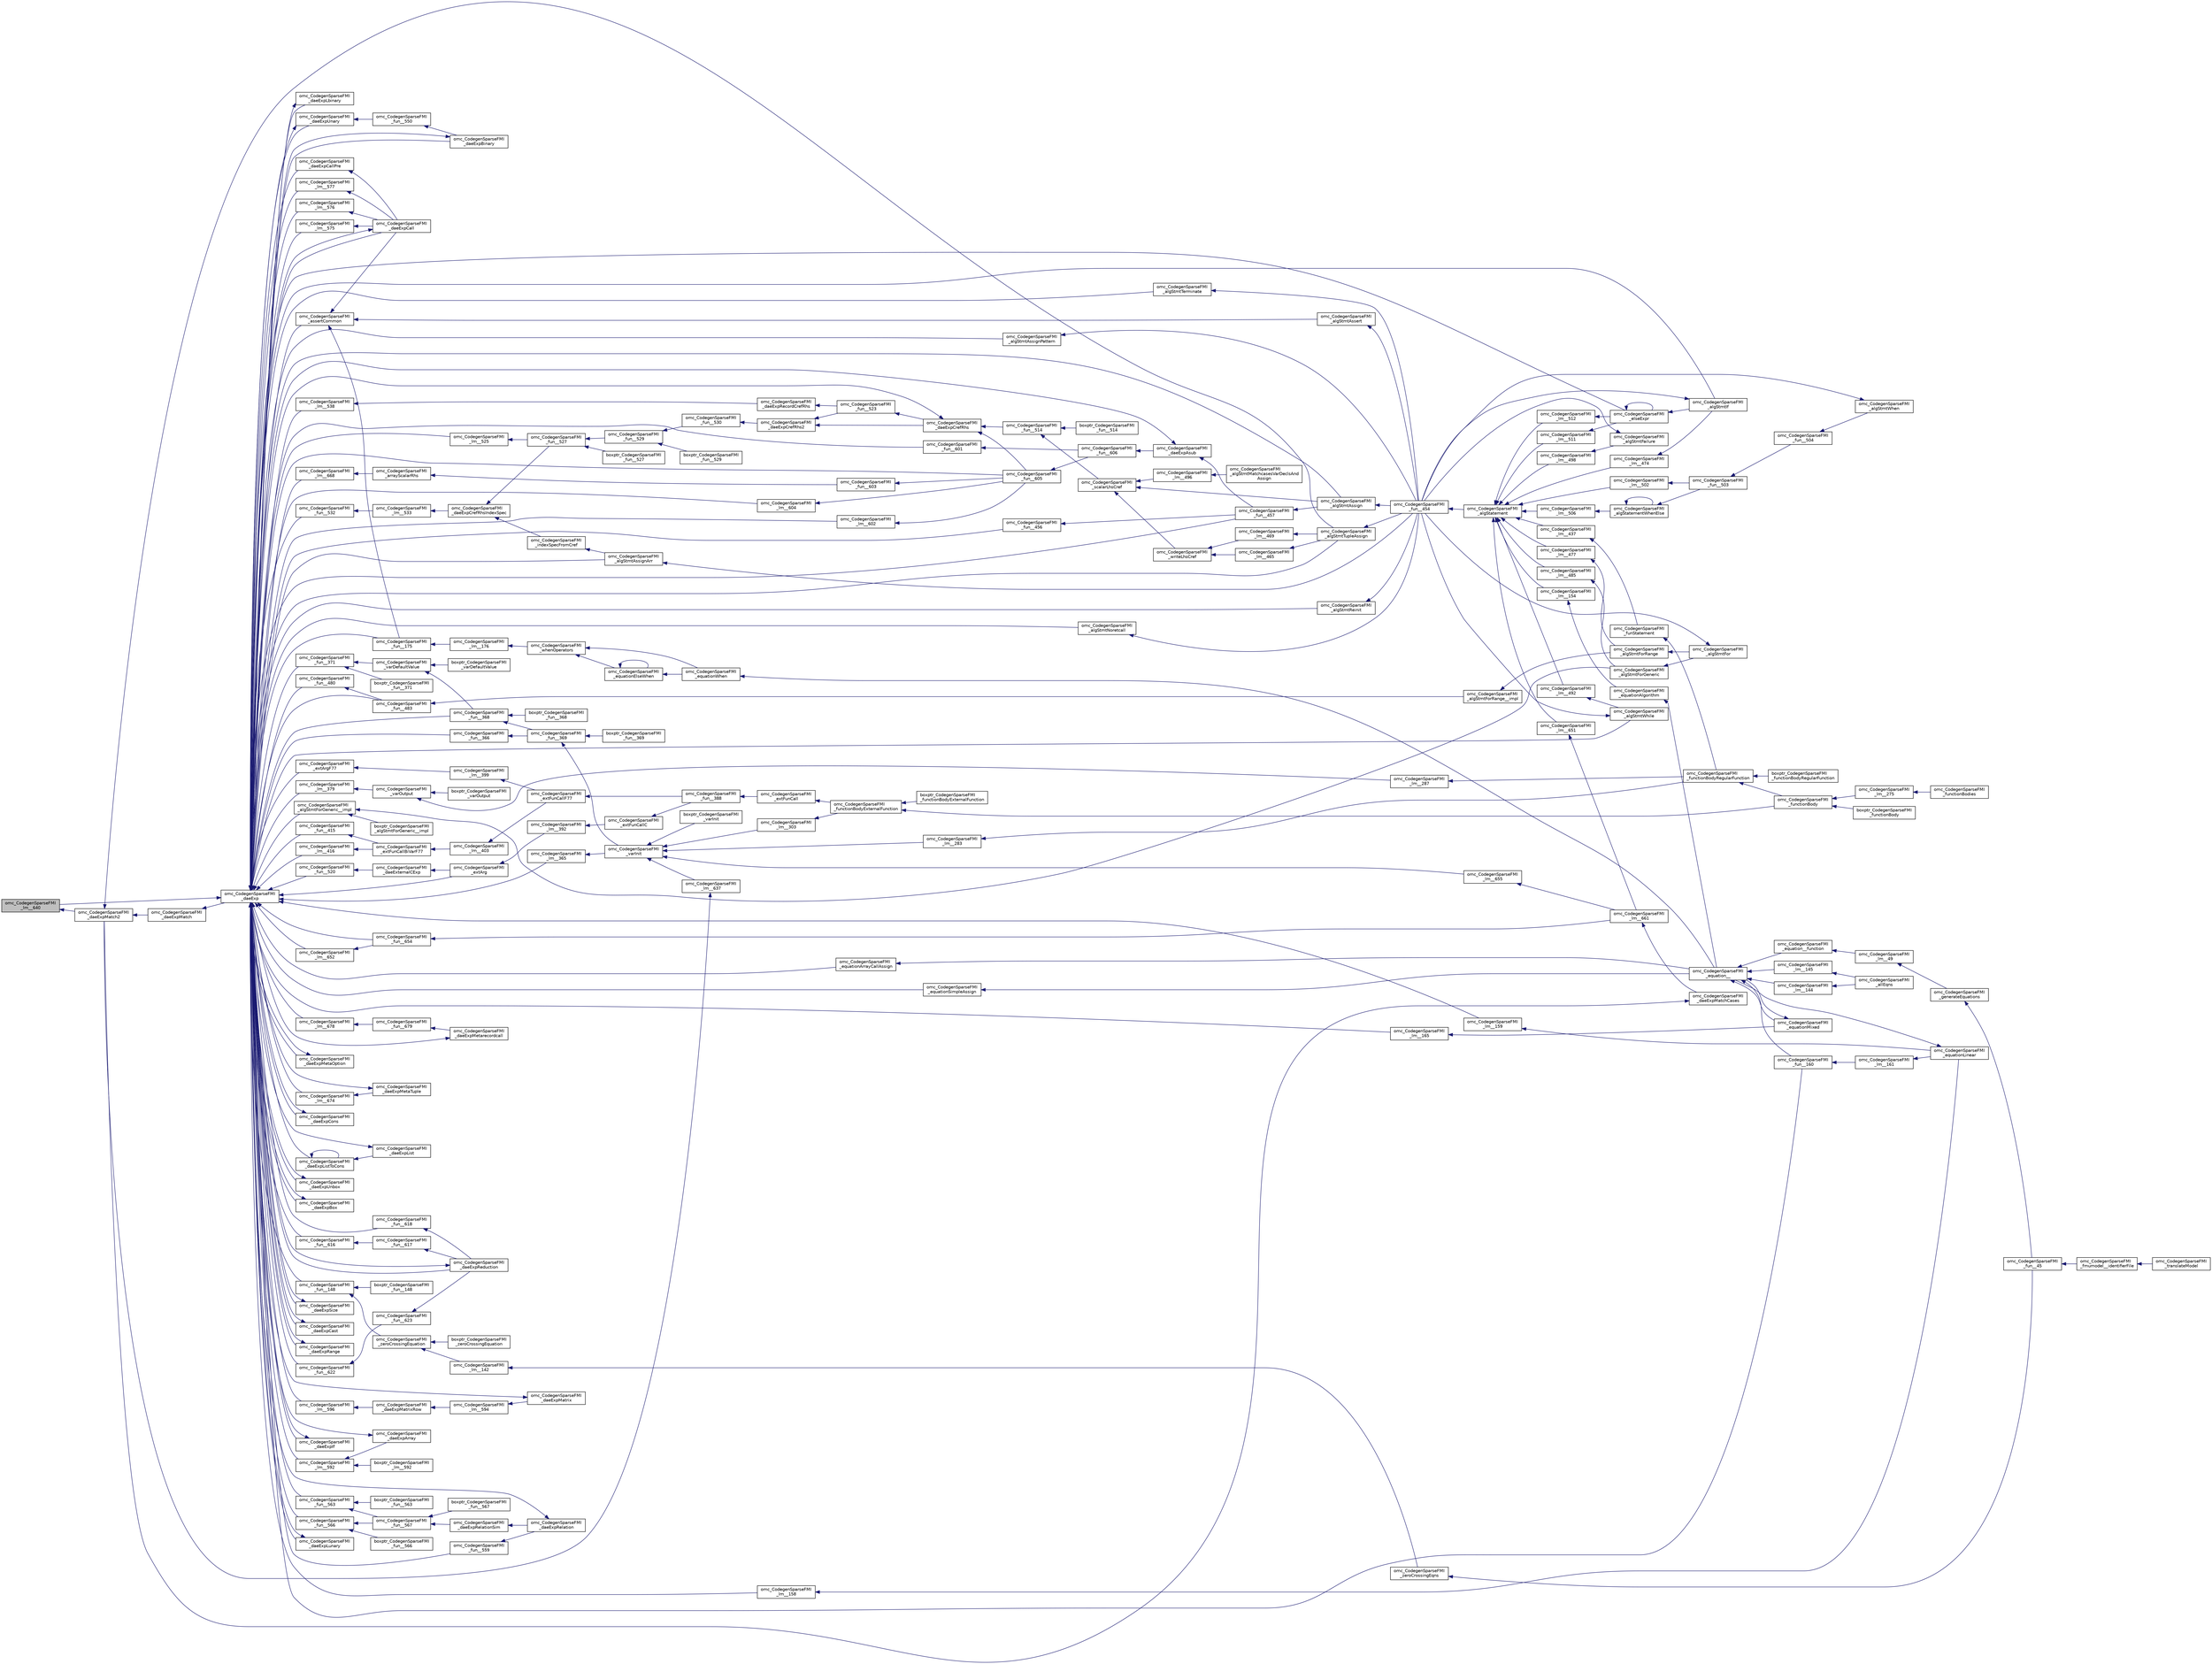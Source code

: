 digraph "omc_CodegenSparseFMI_lm__640"
{
  edge [fontname="Helvetica",fontsize="10",labelfontname="Helvetica",labelfontsize="10"];
  node [fontname="Helvetica",fontsize="10",shape=record];
  rankdir="LR";
  Node218121 [label="omc_CodegenSparseFMI\l_lm__640",height=0.2,width=0.4,color="black", fillcolor="grey75", style="filled", fontcolor="black"];
  Node218121 -> Node218122 [dir="back",color="midnightblue",fontsize="10",style="solid",fontname="Helvetica"];
  Node218122 [label="omc_CodegenSparseFMI\l_daeExpMatch2",height=0.2,width=0.4,color="black", fillcolor="white", style="filled",URL="$da/d88/_codegen_sparse_f_m_i_8h.html#a3d2d85eda4fc6adaf9f0a30a7a870128"];
  Node218122 -> Node218123 [dir="back",color="midnightblue",fontsize="10",style="solid",fontname="Helvetica"];
  Node218123 [label="omc_CodegenSparseFMI\l_daeExpMatch",height=0.2,width=0.4,color="black", fillcolor="white", style="filled",URL="$da/d88/_codegen_sparse_f_m_i_8h.html#a59ba01dc770311168227b0e3a87b1e1d"];
  Node218123 -> Node218124 [dir="back",color="midnightblue",fontsize="10",style="solid",fontname="Helvetica"];
  Node218124 [label="omc_CodegenSparseFMI\l_daeExp",height=0.2,width=0.4,color="black", fillcolor="white", style="filled",URL="$da/d88/_codegen_sparse_f_m_i_8h.html#ab26972f772620810838d527d8554f2ac"];
  Node218124 -> Node218125 [dir="back",color="midnightblue",fontsize="10",style="solid",fontname="Helvetica"];
  Node218125 [label="omc_CodegenSparseFMI\l_assertCommon",height=0.2,width=0.4,color="black", fillcolor="white", style="filled",URL="$da/d88/_codegen_sparse_f_m_i_8h.html#affff73cc747add47129bcbacc2d38f9a"];
  Node218125 -> Node218126 [dir="back",color="midnightblue",fontsize="10",style="solid",fontname="Helvetica"];
  Node218126 [label="omc_CodegenSparseFMI\l_daeExpCall",height=0.2,width=0.4,color="black", fillcolor="white", style="filled",URL="$da/d88/_codegen_sparse_f_m_i_8h.html#a48a7b37bcd95aafb972b82321fa96aac"];
  Node218126 -> Node218124 [dir="back",color="midnightblue",fontsize="10",style="solid",fontname="Helvetica"];
  Node218125 -> Node218127 [dir="back",color="midnightblue",fontsize="10",style="solid",fontname="Helvetica"];
  Node218127 [label="omc_CodegenSparseFMI\l_algStmtAssert",height=0.2,width=0.4,color="black", fillcolor="white", style="filled",URL="$da/d88/_codegen_sparse_f_m_i_8h.html#a6b429ec5152996a5f9279a3ddf6844b0"];
  Node218127 -> Node218128 [dir="back",color="midnightblue",fontsize="10",style="solid",fontname="Helvetica"];
  Node218128 [label="omc_CodegenSparseFMI\l_fun__454",height=0.2,width=0.4,color="black", fillcolor="white", style="filled",URL="$d1/d2e/_codegen_sparse_f_m_i_8c.html#a38506d8a286cdb1703e9653cec496244"];
  Node218128 -> Node218129 [dir="back",color="midnightblue",fontsize="10",style="solid",fontname="Helvetica"];
  Node218129 [label="omc_CodegenSparseFMI\l_algStatement",height=0.2,width=0.4,color="black", fillcolor="white", style="filled",URL="$da/d88/_codegen_sparse_f_m_i_8h.html#a5d1fbf810cfb458410c3f606dd4518d6"];
  Node218129 -> Node218130 [dir="back",color="midnightblue",fontsize="10",style="solid",fontname="Helvetica"];
  Node218130 [label="omc_CodegenSparseFMI\l_lm__651",height=0.2,width=0.4,color="black", fillcolor="white", style="filled",URL="$d1/d2e/_codegen_sparse_f_m_i_8c.html#a4601ee3bb7611f920e2f9c96c21fce8e"];
  Node218130 -> Node218131 [dir="back",color="midnightblue",fontsize="10",style="solid",fontname="Helvetica"];
  Node218131 [label="omc_CodegenSparseFMI\l_lm__661",height=0.2,width=0.4,color="black", fillcolor="white", style="filled",URL="$d1/d2e/_codegen_sparse_f_m_i_8c.html#af15d08c53a5b48667e16622e16e97ec5"];
  Node218131 -> Node218132 [dir="back",color="midnightblue",fontsize="10",style="solid",fontname="Helvetica"];
  Node218132 [label="omc_CodegenSparseFMI\l_daeExpMatchCases",height=0.2,width=0.4,color="black", fillcolor="white", style="filled",URL="$da/d88/_codegen_sparse_f_m_i_8h.html#a67c72be0aaa49a7a85509e1c5ab98b41"];
  Node218132 -> Node218122 [dir="back",color="midnightblue",fontsize="10",style="solid",fontname="Helvetica"];
  Node218129 -> Node218133 [dir="back",color="midnightblue",fontsize="10",style="solid",fontname="Helvetica"];
  Node218133 [label="omc_CodegenSparseFMI\l_lm__512",height=0.2,width=0.4,color="black", fillcolor="white", style="filled",URL="$d1/d2e/_codegen_sparse_f_m_i_8c.html#af95888dfe83bb5057d8fd4311bb02812"];
  Node218133 -> Node218134 [dir="back",color="midnightblue",fontsize="10",style="solid",fontname="Helvetica"];
  Node218134 [label="omc_CodegenSparseFMI\l_elseExpr",height=0.2,width=0.4,color="black", fillcolor="white", style="filled",URL="$da/d88/_codegen_sparse_f_m_i_8h.html#ae02994b817886c3b7f562e9552fec536"];
  Node218134 -> Node218134 [dir="back",color="midnightblue",fontsize="10",style="solid",fontname="Helvetica"];
  Node218134 -> Node218135 [dir="back",color="midnightblue",fontsize="10",style="solid",fontname="Helvetica"];
  Node218135 [label="omc_CodegenSparseFMI\l_algStmtIf",height=0.2,width=0.4,color="black", fillcolor="white", style="filled",URL="$da/d88/_codegen_sparse_f_m_i_8h.html#aa72b2ef57d1e5ee8a926acad88bf499d"];
  Node218135 -> Node218128 [dir="back",color="midnightblue",fontsize="10",style="solid",fontname="Helvetica"];
  Node218129 -> Node218136 [dir="back",color="midnightblue",fontsize="10",style="solid",fontname="Helvetica"];
  Node218136 [label="omc_CodegenSparseFMI\l_lm__511",height=0.2,width=0.4,color="black", fillcolor="white", style="filled",URL="$d1/d2e/_codegen_sparse_f_m_i_8c.html#ab0773a7f193a1fc208023bda15bcd13e"];
  Node218136 -> Node218134 [dir="back",color="midnightblue",fontsize="10",style="solid",fontname="Helvetica"];
  Node218129 -> Node218137 [dir="back",color="midnightblue",fontsize="10",style="solid",fontname="Helvetica"];
  Node218137 [label="omc_CodegenSparseFMI\l_lm__506",height=0.2,width=0.4,color="black", fillcolor="white", style="filled",URL="$d1/d2e/_codegen_sparse_f_m_i_8c.html#ab9c484cbc52677b6df8e8fb6df621cc0"];
  Node218137 -> Node218138 [dir="back",color="midnightblue",fontsize="10",style="solid",fontname="Helvetica"];
  Node218138 [label="omc_CodegenSparseFMI\l_algStatementWhenElse",height=0.2,width=0.4,color="black", fillcolor="white", style="filled",URL="$da/d88/_codegen_sparse_f_m_i_8h.html#a55c70c95b005ab4e4a668af539875303"];
  Node218138 -> Node218138 [dir="back",color="midnightblue",fontsize="10",style="solid",fontname="Helvetica"];
  Node218138 -> Node218139 [dir="back",color="midnightblue",fontsize="10",style="solid",fontname="Helvetica"];
  Node218139 [label="omc_CodegenSparseFMI\l_fun__503",height=0.2,width=0.4,color="black", fillcolor="white", style="filled",URL="$d1/d2e/_codegen_sparse_f_m_i_8c.html#a2f60622244298e4d41f2a4f51d7b6875"];
  Node218139 -> Node218140 [dir="back",color="midnightblue",fontsize="10",style="solid",fontname="Helvetica"];
  Node218140 [label="omc_CodegenSparseFMI\l_fun__504",height=0.2,width=0.4,color="black", fillcolor="white", style="filled",URL="$d1/d2e/_codegen_sparse_f_m_i_8c.html#a34c708458b1cf12fb6f5f8b4d739cfd1"];
  Node218140 -> Node218141 [dir="back",color="midnightblue",fontsize="10",style="solid",fontname="Helvetica"];
  Node218141 [label="omc_CodegenSparseFMI\l_algStmtWhen",height=0.2,width=0.4,color="black", fillcolor="white", style="filled",URL="$da/d88/_codegen_sparse_f_m_i_8h.html#a1045cff030f158d7beb1890107038b8d"];
  Node218141 -> Node218128 [dir="back",color="midnightblue",fontsize="10",style="solid",fontname="Helvetica"];
  Node218129 -> Node218142 [dir="back",color="midnightblue",fontsize="10",style="solid",fontname="Helvetica"];
  Node218142 [label="omc_CodegenSparseFMI\l_lm__502",height=0.2,width=0.4,color="black", fillcolor="white", style="filled",URL="$d1/d2e/_codegen_sparse_f_m_i_8c.html#a7b108abc44b96cb6c9ed48e243a90fad"];
  Node218142 -> Node218139 [dir="back",color="midnightblue",fontsize="10",style="solid",fontname="Helvetica"];
  Node218129 -> Node218143 [dir="back",color="midnightblue",fontsize="10",style="solid",fontname="Helvetica"];
  Node218143 [label="omc_CodegenSparseFMI\l_lm__498",height=0.2,width=0.4,color="black", fillcolor="white", style="filled",URL="$d1/d2e/_codegen_sparse_f_m_i_8c.html#a9a587324a76d2a404951bc9b392ed5cb"];
  Node218143 -> Node218144 [dir="back",color="midnightblue",fontsize="10",style="solid",fontname="Helvetica"];
  Node218144 [label="omc_CodegenSparseFMI\l_algStmtFailure",height=0.2,width=0.4,color="black", fillcolor="white", style="filled",URL="$da/d88/_codegen_sparse_f_m_i_8h.html#ad11b2d0a665f24fbe809721a52d58392"];
  Node218144 -> Node218128 [dir="back",color="midnightblue",fontsize="10",style="solid",fontname="Helvetica"];
  Node218129 -> Node218145 [dir="back",color="midnightblue",fontsize="10",style="solid",fontname="Helvetica"];
  Node218145 [label="omc_CodegenSparseFMI\l_lm__492",height=0.2,width=0.4,color="black", fillcolor="white", style="filled",URL="$d1/d2e/_codegen_sparse_f_m_i_8c.html#a72ef5dd5785e8cfbae898a4957299174"];
  Node218145 -> Node218146 [dir="back",color="midnightblue",fontsize="10",style="solid",fontname="Helvetica"];
  Node218146 [label="omc_CodegenSparseFMI\l_algStmtWhile",height=0.2,width=0.4,color="black", fillcolor="white", style="filled",URL="$da/d88/_codegen_sparse_f_m_i_8h.html#a737e817657aa616db460e3a97c2e3107"];
  Node218146 -> Node218128 [dir="back",color="midnightblue",fontsize="10",style="solid",fontname="Helvetica"];
  Node218129 -> Node218147 [dir="back",color="midnightblue",fontsize="10",style="solid",fontname="Helvetica"];
  Node218147 [label="omc_CodegenSparseFMI\l_lm__485",height=0.2,width=0.4,color="black", fillcolor="white", style="filled",URL="$d1/d2e/_codegen_sparse_f_m_i_8c.html#aaee69379b676eacca1ab73ffa0291eea"];
  Node218147 -> Node218148 [dir="back",color="midnightblue",fontsize="10",style="solid",fontname="Helvetica"];
  Node218148 [label="omc_CodegenSparseFMI\l_algStmtForGeneric",height=0.2,width=0.4,color="black", fillcolor="white", style="filled",URL="$da/d88/_codegen_sparse_f_m_i_8h.html#a15ee44d2afe47cb6295a4d916b0ca7a1"];
  Node218148 -> Node218149 [dir="back",color="midnightblue",fontsize="10",style="solid",fontname="Helvetica"];
  Node218149 [label="omc_CodegenSparseFMI\l_algStmtFor",height=0.2,width=0.4,color="black", fillcolor="white", style="filled",URL="$da/d88/_codegen_sparse_f_m_i_8h.html#a4a85a211bdd342c5634f687ac8530821"];
  Node218149 -> Node218128 [dir="back",color="midnightblue",fontsize="10",style="solid",fontname="Helvetica"];
  Node218129 -> Node218150 [dir="back",color="midnightblue",fontsize="10",style="solid",fontname="Helvetica"];
  Node218150 [label="omc_CodegenSparseFMI\l_lm__477",height=0.2,width=0.4,color="black", fillcolor="white", style="filled",URL="$d1/d2e/_codegen_sparse_f_m_i_8c.html#a2f9a22c9a97ca26efa4457a52c8310c9"];
  Node218150 -> Node218151 [dir="back",color="midnightblue",fontsize="10",style="solid",fontname="Helvetica"];
  Node218151 [label="omc_CodegenSparseFMI\l_algStmtForRange",height=0.2,width=0.4,color="black", fillcolor="white", style="filled",URL="$da/d88/_codegen_sparse_f_m_i_8h.html#aec1da676936e15ede37d5d7df69bd5d3"];
  Node218151 -> Node218149 [dir="back",color="midnightblue",fontsize="10",style="solid",fontname="Helvetica"];
  Node218129 -> Node218152 [dir="back",color="midnightblue",fontsize="10",style="solid",fontname="Helvetica"];
  Node218152 [label="omc_CodegenSparseFMI\l_lm__474",height=0.2,width=0.4,color="black", fillcolor="white", style="filled",URL="$d1/d2e/_codegen_sparse_f_m_i_8c.html#a39706f1a079b0966689768a75ddc77b3"];
  Node218152 -> Node218135 [dir="back",color="midnightblue",fontsize="10",style="solid",fontname="Helvetica"];
  Node218129 -> Node218153 [dir="back",color="midnightblue",fontsize="10",style="solid",fontname="Helvetica"];
  Node218153 [label="omc_CodegenSparseFMI\l_lm__437",height=0.2,width=0.4,color="black", fillcolor="white", style="filled",URL="$d1/d2e/_codegen_sparse_f_m_i_8c.html#a1bcb8bb8090787c8cfad3cc233eb2cbb"];
  Node218153 -> Node218154 [dir="back",color="midnightblue",fontsize="10",style="solid",fontname="Helvetica"];
  Node218154 [label="omc_CodegenSparseFMI\l_funStatement",height=0.2,width=0.4,color="black", fillcolor="white", style="filled",URL="$da/d88/_codegen_sparse_f_m_i_8h.html#a6011fbd6700693d91a736f67f7cd333a"];
  Node218154 -> Node218155 [dir="back",color="midnightblue",fontsize="10",style="solid",fontname="Helvetica"];
  Node218155 [label="omc_CodegenSparseFMI\l_functionBodyRegularFunction",height=0.2,width=0.4,color="black", fillcolor="white", style="filled",URL="$da/d88/_codegen_sparse_f_m_i_8h.html#a35f588d60d8560ad7c541738fc9bc5d0"];
  Node218155 -> Node218156 [dir="back",color="midnightblue",fontsize="10",style="solid",fontname="Helvetica"];
  Node218156 [label="boxptr_CodegenSparseFMI\l_functionBodyRegularFunction",height=0.2,width=0.4,color="black", fillcolor="white", style="filled",URL="$da/d88/_codegen_sparse_f_m_i_8h.html#ad0cd59d6ca1bf8ab02b015f235daadf1"];
  Node218155 -> Node218157 [dir="back",color="midnightblue",fontsize="10",style="solid",fontname="Helvetica"];
  Node218157 [label="omc_CodegenSparseFMI\l_functionBody",height=0.2,width=0.4,color="black", fillcolor="white", style="filled",URL="$da/d88/_codegen_sparse_f_m_i_8h.html#a8326dd08d50f77b343a0b1e9fdee90d6"];
  Node218157 -> Node218158 [dir="back",color="midnightblue",fontsize="10",style="solid",fontname="Helvetica"];
  Node218158 [label="boxptr_CodegenSparseFMI\l_functionBody",height=0.2,width=0.4,color="black", fillcolor="white", style="filled",URL="$da/d88/_codegen_sparse_f_m_i_8h.html#a1450c37977ff46f0a318f1740d46b3a2"];
  Node218157 -> Node218159 [dir="back",color="midnightblue",fontsize="10",style="solid",fontname="Helvetica"];
  Node218159 [label="omc_CodegenSparseFMI\l_lm__275",height=0.2,width=0.4,color="black", fillcolor="white", style="filled",URL="$d1/d2e/_codegen_sparse_f_m_i_8c.html#afa6f1fb10983410b266344362bafabb7"];
  Node218159 -> Node218160 [dir="back",color="midnightblue",fontsize="10",style="solid",fontname="Helvetica"];
  Node218160 [label="omc_CodegenSparseFMI\l_functionBodies",height=0.2,width=0.4,color="black", fillcolor="white", style="filled",URL="$da/d88/_codegen_sparse_f_m_i_8h.html#ad5d463f801d993e3be31d7c8963771af"];
  Node218129 -> Node218161 [dir="back",color="midnightblue",fontsize="10",style="solid",fontname="Helvetica"];
  Node218161 [label="omc_CodegenSparseFMI\l_lm__154",height=0.2,width=0.4,color="black", fillcolor="white", style="filled",URL="$d1/d2e/_codegen_sparse_f_m_i_8c.html#a1572fc969206bf7560bccaad1883519a"];
  Node218161 -> Node218162 [dir="back",color="midnightblue",fontsize="10",style="solid",fontname="Helvetica"];
  Node218162 [label="omc_CodegenSparseFMI\l_equationAlgorithm",height=0.2,width=0.4,color="black", fillcolor="white", style="filled",URL="$da/d88/_codegen_sparse_f_m_i_8h.html#adc1144a1e01b13d32f1cd272edef769f"];
  Node218162 -> Node218163 [dir="back",color="midnightblue",fontsize="10",style="solid",fontname="Helvetica"];
  Node218163 [label="omc_CodegenSparseFMI\l_equation__",height=0.2,width=0.4,color="black", fillcolor="white", style="filled",URL="$da/d88/_codegen_sparse_f_m_i_8h.html#a99f4c0cb745d02faf3615bcda104a18a"];
  Node218163 -> Node218164 [dir="back",color="midnightblue",fontsize="10",style="solid",fontname="Helvetica"];
  Node218164 [label="omc_CodegenSparseFMI\l_equationMixed",height=0.2,width=0.4,color="black", fillcolor="white", style="filled",URL="$da/d88/_codegen_sparse_f_m_i_8h.html#ac29f9768bd0d77a3e1e85ee8d33113f2"];
  Node218164 -> Node218163 [dir="back",color="midnightblue",fontsize="10",style="solid",fontname="Helvetica"];
  Node218163 -> Node218165 [dir="back",color="midnightblue",fontsize="10",style="solid",fontname="Helvetica"];
  Node218165 [label="omc_CodegenSparseFMI\l_fun__160",height=0.2,width=0.4,color="black", fillcolor="white", style="filled",URL="$d1/d2e/_codegen_sparse_f_m_i_8c.html#ae706b7e1daac9ecce083bb0f153c4537"];
  Node218165 -> Node218166 [dir="back",color="midnightblue",fontsize="10",style="solid",fontname="Helvetica"];
  Node218166 [label="omc_CodegenSparseFMI\l_lm__161",height=0.2,width=0.4,color="black", fillcolor="white", style="filled",URL="$d1/d2e/_codegen_sparse_f_m_i_8c.html#afef10b15667b5fa348e2e5474100a059"];
  Node218166 -> Node218167 [dir="back",color="midnightblue",fontsize="10",style="solid",fontname="Helvetica"];
  Node218167 [label="omc_CodegenSparseFMI\l_equationLinear",height=0.2,width=0.4,color="black", fillcolor="white", style="filled",URL="$da/d88/_codegen_sparse_f_m_i_8h.html#ae8ae758cee8e51f80c69f273ea2dead4"];
  Node218167 -> Node218163 [dir="back",color="midnightblue",fontsize="10",style="solid",fontname="Helvetica"];
  Node218163 -> Node218168 [dir="back",color="midnightblue",fontsize="10",style="solid",fontname="Helvetica"];
  Node218168 [label="omc_CodegenSparseFMI\l_lm__145",height=0.2,width=0.4,color="black", fillcolor="white", style="filled",URL="$d1/d2e/_codegen_sparse_f_m_i_8c.html#a482b9fe4a2cf1170ba37c04cbeeba56b"];
  Node218168 -> Node218169 [dir="back",color="midnightblue",fontsize="10",style="solid",fontname="Helvetica"];
  Node218169 [label="omc_CodegenSparseFMI\l_allEqns",height=0.2,width=0.4,color="black", fillcolor="white", style="filled",URL="$da/d88/_codegen_sparse_f_m_i_8h.html#a94fa0652e8d98e8869394cc988af391b"];
  Node218163 -> Node218170 [dir="back",color="midnightblue",fontsize="10",style="solid",fontname="Helvetica"];
  Node218170 [label="omc_CodegenSparseFMI\l_lm__144",height=0.2,width=0.4,color="black", fillcolor="white", style="filled",URL="$d1/d2e/_codegen_sparse_f_m_i_8c.html#a53bc84287c3730b73c523380ca378dcf"];
  Node218170 -> Node218169 [dir="back",color="midnightblue",fontsize="10",style="solid",fontname="Helvetica"];
  Node218163 -> Node218171 [dir="back",color="midnightblue",fontsize="10",style="solid",fontname="Helvetica"];
  Node218171 [label="omc_CodegenSparseFMI\l_equation__function",height=0.2,width=0.4,color="black", fillcolor="white", style="filled",URL="$da/d88/_codegen_sparse_f_m_i_8h.html#a3b6d78478d2920ade27380933feef664"];
  Node218171 -> Node218172 [dir="back",color="midnightblue",fontsize="10",style="solid",fontname="Helvetica"];
  Node218172 [label="omc_CodegenSparseFMI\l_lm__49",height=0.2,width=0.4,color="black", fillcolor="white", style="filled",URL="$d1/d2e/_codegen_sparse_f_m_i_8c.html#afd950130e5951ce5d9b078504b8e5445"];
  Node218172 -> Node218173 [dir="back",color="midnightblue",fontsize="10",style="solid",fontname="Helvetica"];
  Node218173 [label="omc_CodegenSparseFMI\l_generateEquations",height=0.2,width=0.4,color="black", fillcolor="white", style="filled",URL="$da/d88/_codegen_sparse_f_m_i_8h.html#a944e50c37aa93fa6e9c540a7d9a7f671"];
  Node218173 -> Node218174 [dir="back",color="midnightblue",fontsize="10",style="solid",fontname="Helvetica"];
  Node218174 [label="omc_CodegenSparseFMI\l_fun__45",height=0.2,width=0.4,color="black", fillcolor="white", style="filled",URL="$d1/d2e/_codegen_sparse_f_m_i_8c.html#a33c397eee4567dbaf5269d88f9ea50f2"];
  Node218174 -> Node218175 [dir="back",color="midnightblue",fontsize="10",style="solid",fontname="Helvetica"];
  Node218175 [label="omc_CodegenSparseFMI\l_fmumodel__identifierFile",height=0.2,width=0.4,color="black", fillcolor="white", style="filled",URL="$da/d88/_codegen_sparse_f_m_i_8h.html#a0d704247081fbb1f268bdd5ae5d7f3f3"];
  Node218175 -> Node218176 [dir="back",color="midnightblue",fontsize="10",style="solid",fontname="Helvetica"];
  Node218176 [label="omc_CodegenSparseFMI\l_translateModel",height=0.2,width=0.4,color="black", fillcolor="white", style="filled",URL="$da/d88/_codegen_sparse_f_m_i_8h.html#a6e115544fcae7968ab9fa00a0ea17b1d"];
  Node218125 -> Node218177 [dir="back",color="midnightblue",fontsize="10",style="solid",fontname="Helvetica"];
  Node218177 [label="omc_CodegenSparseFMI\l_fun__175",height=0.2,width=0.4,color="black", fillcolor="white", style="filled",URL="$d1/d2e/_codegen_sparse_f_m_i_8c.html#ae71d3dbce84027f4da25d630128e9f06"];
  Node218177 -> Node218178 [dir="back",color="midnightblue",fontsize="10",style="solid",fontname="Helvetica"];
  Node218178 [label="omc_CodegenSparseFMI\l_lm__176",height=0.2,width=0.4,color="black", fillcolor="white", style="filled",URL="$d1/d2e/_codegen_sparse_f_m_i_8c.html#a3aab67e796da3718ac21ae4e0b10522b"];
  Node218178 -> Node218179 [dir="back",color="midnightblue",fontsize="10",style="solid",fontname="Helvetica"];
  Node218179 [label="omc_CodegenSparseFMI\l_whenOperators",height=0.2,width=0.4,color="black", fillcolor="white", style="filled",URL="$da/d88/_codegen_sparse_f_m_i_8h.html#aaa56a6cbe937c9e43604fbefcddc43d4"];
  Node218179 -> Node218180 [dir="back",color="midnightblue",fontsize="10",style="solid",fontname="Helvetica"];
  Node218180 [label="omc_CodegenSparseFMI\l_equationElseWhen",height=0.2,width=0.4,color="black", fillcolor="white", style="filled",URL="$da/d88/_codegen_sparse_f_m_i_8h.html#a9252f94be6a8d4db5d542a2a30867d21"];
  Node218180 -> Node218180 [dir="back",color="midnightblue",fontsize="10",style="solid",fontname="Helvetica"];
  Node218180 -> Node218181 [dir="back",color="midnightblue",fontsize="10",style="solid",fontname="Helvetica"];
  Node218181 [label="omc_CodegenSparseFMI\l_equationWhen",height=0.2,width=0.4,color="black", fillcolor="white", style="filled",URL="$da/d88/_codegen_sparse_f_m_i_8h.html#a182b50d619540de019adbeb9053f85d2"];
  Node218181 -> Node218163 [dir="back",color="midnightblue",fontsize="10",style="solid",fontname="Helvetica"];
  Node218179 -> Node218181 [dir="back",color="midnightblue",fontsize="10",style="solid",fontname="Helvetica"];
  Node218124 -> Node218182 [dir="back",color="midnightblue",fontsize="10",style="solid",fontname="Helvetica"];
  Node218182 [label="omc_CodegenSparseFMI\l_algStmtAssignPattern",height=0.2,width=0.4,color="black", fillcolor="white", style="filled",URL="$da/d88/_codegen_sparse_f_m_i_8h.html#aa769cf6a279946c8484ba60efafa1bc7"];
  Node218182 -> Node218128 [dir="back",color="midnightblue",fontsize="10",style="solid",fontname="Helvetica"];
  Node218124 -> Node218183 [dir="back",color="midnightblue",fontsize="10",style="solid",fontname="Helvetica"];
  Node218183 [label="omc_CodegenSparseFMI\l_lm__678",height=0.2,width=0.4,color="black", fillcolor="white", style="filled",URL="$d1/d2e/_codegen_sparse_f_m_i_8c.html#a128c47290974b3ffbcea043e82979943"];
  Node218183 -> Node218184 [dir="back",color="midnightblue",fontsize="10",style="solid",fontname="Helvetica"];
  Node218184 [label="omc_CodegenSparseFMI\l_fun__679",height=0.2,width=0.4,color="black", fillcolor="white", style="filled",URL="$d1/d2e/_codegen_sparse_f_m_i_8c.html#a2365ba198f39b872daa06cc5d23c6252"];
  Node218184 -> Node218185 [dir="back",color="midnightblue",fontsize="10",style="solid",fontname="Helvetica"];
  Node218185 [label="omc_CodegenSparseFMI\l_daeExpMetarecordcall",height=0.2,width=0.4,color="black", fillcolor="white", style="filled",URL="$da/d88/_codegen_sparse_f_m_i_8h.html#af4d3cdaeb7380d8a65146e12030c5c0e"];
  Node218185 -> Node218124 [dir="back",color="midnightblue",fontsize="10",style="solid",fontname="Helvetica"];
  Node218124 -> Node218186 [dir="back",color="midnightblue",fontsize="10",style="solid",fontname="Helvetica"];
  Node218186 [label="omc_CodegenSparseFMI\l_daeExpMetaOption",height=0.2,width=0.4,color="black", fillcolor="white", style="filled",URL="$da/d88/_codegen_sparse_f_m_i_8h.html#ae536b39241762561555271004c37440e"];
  Node218186 -> Node218124 [dir="back",color="midnightblue",fontsize="10",style="solid",fontname="Helvetica"];
  Node218124 -> Node218187 [dir="back",color="midnightblue",fontsize="10",style="solid",fontname="Helvetica"];
  Node218187 [label="omc_CodegenSparseFMI\l_lm__674",height=0.2,width=0.4,color="black", fillcolor="white", style="filled",URL="$d1/d2e/_codegen_sparse_f_m_i_8c.html#ad52f1b672015908228e495a9b9ff40ca"];
  Node218187 -> Node218188 [dir="back",color="midnightblue",fontsize="10",style="solid",fontname="Helvetica"];
  Node218188 [label="omc_CodegenSparseFMI\l_daeExpMetaTuple",height=0.2,width=0.4,color="black", fillcolor="white", style="filled",URL="$da/d88/_codegen_sparse_f_m_i_8h.html#a37dab4d4c7bc7fd838505c060a8b9049"];
  Node218188 -> Node218124 [dir="back",color="midnightblue",fontsize="10",style="solid",fontname="Helvetica"];
  Node218124 -> Node218189 [dir="back",color="midnightblue",fontsize="10",style="solid",fontname="Helvetica"];
  Node218189 [label="omc_CodegenSparseFMI\l_daeExpCons",height=0.2,width=0.4,color="black", fillcolor="white", style="filled",URL="$da/d88/_codegen_sparse_f_m_i_8h.html#ab881b9f7dbddb69fe91bb74c9c5c54c1"];
  Node218189 -> Node218124 [dir="back",color="midnightblue",fontsize="10",style="solid",fontname="Helvetica"];
  Node218124 -> Node218190 [dir="back",color="midnightblue",fontsize="10",style="solid",fontname="Helvetica"];
  Node218190 [label="omc_CodegenSparseFMI\l_daeExpListToCons",height=0.2,width=0.4,color="black", fillcolor="white", style="filled",URL="$da/d88/_codegen_sparse_f_m_i_8h.html#a1d1ae6cb82e69292e58b8c65e002ea55"];
  Node218190 -> Node218190 [dir="back",color="midnightblue",fontsize="10",style="solid",fontname="Helvetica"];
  Node218190 -> Node218191 [dir="back",color="midnightblue",fontsize="10",style="solid",fontname="Helvetica"];
  Node218191 [label="omc_CodegenSparseFMI\l_daeExpList",height=0.2,width=0.4,color="black", fillcolor="white", style="filled",URL="$da/d88/_codegen_sparse_f_m_i_8h.html#a2f666b582c610d5c8b23988ecba9664b"];
  Node218191 -> Node218124 [dir="back",color="midnightblue",fontsize="10",style="solid",fontname="Helvetica"];
  Node218124 -> Node218192 [dir="back",color="midnightblue",fontsize="10",style="solid",fontname="Helvetica"];
  Node218192 [label="omc_CodegenSparseFMI\l_lm__668",height=0.2,width=0.4,color="black", fillcolor="white", style="filled",URL="$d1/d2e/_codegen_sparse_f_m_i_8c.html#a76351725b41da0af498aadf54b92c275"];
  Node218192 -> Node218193 [dir="back",color="midnightblue",fontsize="10",style="solid",fontname="Helvetica"];
  Node218193 [label="omc_CodegenSparseFMI\l_arrayScalarRhs",height=0.2,width=0.4,color="black", fillcolor="white", style="filled",URL="$da/d88/_codegen_sparse_f_m_i_8h.html#ab4de96fd8fb5647ef325ca122a4753f3"];
  Node218193 -> Node218194 [dir="back",color="midnightblue",fontsize="10",style="solid",fontname="Helvetica"];
  Node218194 [label="omc_CodegenSparseFMI\l_fun__603",height=0.2,width=0.4,color="black", fillcolor="white", style="filled",URL="$d1/d2e/_codegen_sparse_f_m_i_8c.html#adbd2857da6df0e479b3bd77c5b7a8f7d"];
  Node218194 -> Node218195 [dir="back",color="midnightblue",fontsize="10",style="solid",fontname="Helvetica"];
  Node218195 [label="omc_CodegenSparseFMI\l_fun__605",height=0.2,width=0.4,color="black", fillcolor="white", style="filled",URL="$d1/d2e/_codegen_sparse_f_m_i_8c.html#a9bd0f333ed74be93d8bd6468cde56736"];
  Node218195 -> Node218196 [dir="back",color="midnightblue",fontsize="10",style="solid",fontname="Helvetica"];
  Node218196 [label="omc_CodegenSparseFMI\l_fun__606",height=0.2,width=0.4,color="black", fillcolor="white", style="filled",URL="$d1/d2e/_codegen_sparse_f_m_i_8c.html#a57e7ee8cc6cf0e5de142a92a92caf6d0"];
  Node218196 -> Node218197 [dir="back",color="midnightblue",fontsize="10",style="solid",fontname="Helvetica"];
  Node218197 [label="omc_CodegenSparseFMI\l_daeExpAsub",height=0.2,width=0.4,color="black", fillcolor="white", style="filled",URL="$da/d88/_codegen_sparse_f_m_i_8h.html#ab042430b0f630bd548c9122206a41a76"];
  Node218197 -> Node218124 [dir="back",color="midnightblue",fontsize="10",style="solid",fontname="Helvetica"];
  Node218197 -> Node218198 [dir="back",color="midnightblue",fontsize="10",style="solid",fontname="Helvetica"];
  Node218198 [label="omc_CodegenSparseFMI\l_fun__457",height=0.2,width=0.4,color="black", fillcolor="white", style="filled",URL="$d1/d2e/_codegen_sparse_f_m_i_8c.html#a9a66843f2c8f85ed8a0e89829eadf41b"];
  Node218198 -> Node218199 [dir="back",color="midnightblue",fontsize="10",style="solid",fontname="Helvetica"];
  Node218199 [label="omc_CodegenSparseFMI\l_algStmtAssign",height=0.2,width=0.4,color="black", fillcolor="white", style="filled",URL="$da/d88/_codegen_sparse_f_m_i_8h.html#a1c3cbb22c2453d6b93e5a19e87126639"];
  Node218199 -> Node218128 [dir="back",color="midnightblue",fontsize="10",style="solid",fontname="Helvetica"];
  Node218124 -> Node218200 [dir="back",color="midnightblue",fontsize="10",style="solid",fontname="Helvetica"];
  Node218200 [label="omc_CodegenSparseFMI\l_daeExpUnbox",height=0.2,width=0.4,color="black", fillcolor="white", style="filled",URL="$da/d88/_codegen_sparse_f_m_i_8h.html#ad8a93ec5bfec6454d268e95a82bf96b8"];
  Node218200 -> Node218124 [dir="back",color="midnightblue",fontsize="10",style="solid",fontname="Helvetica"];
  Node218124 -> Node218201 [dir="back",color="midnightblue",fontsize="10",style="solid",fontname="Helvetica"];
  Node218201 [label="omc_CodegenSparseFMI\l_daeExpBox",height=0.2,width=0.4,color="black", fillcolor="white", style="filled",URL="$da/d88/_codegen_sparse_f_m_i_8h.html#a39dc1615a535b01d20db9b87fc607d3c"];
  Node218201 -> Node218124 [dir="back",color="midnightblue",fontsize="10",style="solid",fontname="Helvetica"];
  Node218124 -> Node218202 [dir="back",color="midnightblue",fontsize="10",style="solid",fontname="Helvetica"];
  Node218202 [label="omc_CodegenSparseFMI\l_fun__654",height=0.2,width=0.4,color="black", fillcolor="white", style="filled",URL="$d1/d2e/_codegen_sparse_f_m_i_8c.html#a779418d021f2bf6e5e05257271d6512f"];
  Node218202 -> Node218131 [dir="back",color="midnightblue",fontsize="10",style="solid",fontname="Helvetica"];
  Node218124 -> Node218203 [dir="back",color="midnightblue",fontsize="10",style="solid",fontname="Helvetica"];
  Node218203 [label="omc_CodegenSparseFMI\l_lm__652",height=0.2,width=0.4,color="black", fillcolor="white", style="filled",URL="$d1/d2e/_codegen_sparse_f_m_i_8c.html#afb77daba20dc13d99f8916228d277ad2"];
  Node218203 -> Node218202 [dir="back",color="midnightblue",fontsize="10",style="solid",fontname="Helvetica"];
  Node218124 -> Node218121 [dir="back",color="midnightblue",fontsize="10",style="solid",fontname="Helvetica"];
  Node218124 -> Node218204 [dir="back",color="midnightblue",fontsize="10",style="solid",fontname="Helvetica"];
  Node218204 [label="omc_CodegenSparseFMI\l_daeExpReduction",height=0.2,width=0.4,color="black", fillcolor="white", style="filled",URL="$da/d88/_codegen_sparse_f_m_i_8h.html#a215e1cfa638090eb2c87b8d31be99cf0"];
  Node218204 -> Node218124 [dir="back",color="midnightblue",fontsize="10",style="solid",fontname="Helvetica"];
  Node218124 -> Node218205 [dir="back",color="midnightblue",fontsize="10",style="solid",fontname="Helvetica"];
  Node218205 [label="omc_CodegenSparseFMI\l_fun__622",height=0.2,width=0.4,color="black", fillcolor="white", style="filled",URL="$d1/d2e/_codegen_sparse_f_m_i_8c.html#ae5c95b0ba06e68ed18a5d60da4cda046"];
  Node218205 -> Node218206 [dir="back",color="midnightblue",fontsize="10",style="solid",fontname="Helvetica"];
  Node218206 [label="omc_CodegenSparseFMI\l_fun__623",height=0.2,width=0.4,color="black", fillcolor="white", style="filled",URL="$d1/d2e/_codegen_sparse_f_m_i_8c.html#ad252a6b0c4628a8f587fbfdf6b702226"];
  Node218206 -> Node218204 [dir="back",color="midnightblue",fontsize="10",style="solid",fontname="Helvetica"];
  Node218124 -> Node218207 [dir="back",color="midnightblue",fontsize="10",style="solid",fontname="Helvetica"];
  Node218207 [label="omc_CodegenSparseFMI\l_fun__618",height=0.2,width=0.4,color="black", fillcolor="white", style="filled",URL="$d1/d2e/_codegen_sparse_f_m_i_8c.html#a6b9efcf5bb1e83e9d6d64821e5b15530"];
  Node218207 -> Node218204 [dir="back",color="midnightblue",fontsize="10",style="solid",fontname="Helvetica"];
  Node218124 -> Node218208 [dir="back",color="midnightblue",fontsize="10",style="solid",fontname="Helvetica"];
  Node218208 [label="omc_CodegenSparseFMI\l_fun__616",height=0.2,width=0.4,color="black", fillcolor="white", style="filled",URL="$d1/d2e/_codegen_sparse_f_m_i_8c.html#a635859e8c511453505953fab612853b3"];
  Node218208 -> Node218209 [dir="back",color="midnightblue",fontsize="10",style="solid",fontname="Helvetica"];
  Node218209 [label="omc_CodegenSparseFMI\l_fun__617",height=0.2,width=0.4,color="black", fillcolor="white", style="filled",URL="$d1/d2e/_codegen_sparse_f_m_i_8c.html#aa08069808fe588458678d9549eb3b245"];
  Node218209 -> Node218204 [dir="back",color="midnightblue",fontsize="10",style="solid",fontname="Helvetica"];
  Node218124 -> Node218210 [dir="back",color="midnightblue",fontsize="10",style="solid",fontname="Helvetica"];
  Node218210 [label="omc_CodegenSparseFMI\l_daeExpSize",height=0.2,width=0.4,color="black", fillcolor="white", style="filled",URL="$da/d88/_codegen_sparse_f_m_i_8h.html#a65806134dc2b86c56ad13bd542641799"];
  Node218210 -> Node218124 [dir="back",color="midnightblue",fontsize="10",style="solid",fontname="Helvetica"];
  Node218124 -> Node218211 [dir="back",color="midnightblue",fontsize="10",style="solid",fontname="Helvetica"];
  Node218211 [label="omc_CodegenSparseFMI\l_daeExpCallPre",height=0.2,width=0.4,color="black", fillcolor="white", style="filled",URL="$da/d88/_codegen_sparse_f_m_i_8h.html#a14fa316eb180ca150badd71a2b426953"];
  Node218211 -> Node218126 [dir="back",color="midnightblue",fontsize="10",style="solid",fontname="Helvetica"];
  Node218124 -> Node218195 [dir="back",color="midnightblue",fontsize="10",style="solid",fontname="Helvetica"];
  Node218124 -> Node218212 [dir="back",color="midnightblue",fontsize="10",style="solid",fontname="Helvetica"];
  Node218212 [label="omc_CodegenSparseFMI\l_lm__604",height=0.2,width=0.4,color="black", fillcolor="white", style="filled",URL="$d1/d2e/_codegen_sparse_f_m_i_8c.html#a1ea19ba89eb6b92706330d280b4a28c4"];
  Node218212 -> Node218195 [dir="back",color="midnightblue",fontsize="10",style="solid",fontname="Helvetica"];
  Node218124 -> Node218213 [dir="back",color="midnightblue",fontsize="10",style="solid",fontname="Helvetica"];
  Node218213 [label="omc_CodegenSparseFMI\l_lm__602",height=0.2,width=0.4,color="black", fillcolor="white", style="filled",URL="$d1/d2e/_codegen_sparse_f_m_i_8c.html#a033ed9fe3cb36fea59e62007c6a4d090"];
  Node218213 -> Node218195 [dir="back",color="midnightblue",fontsize="10",style="solid",fontname="Helvetica"];
  Node218124 -> Node218214 [dir="back",color="midnightblue",fontsize="10",style="solid",fontname="Helvetica"];
  Node218214 [label="omc_CodegenSparseFMI\l_fun__601",height=0.2,width=0.4,color="black", fillcolor="white", style="filled",URL="$d1/d2e/_codegen_sparse_f_m_i_8c.html#a7e7064f5d085e776607bd7e91ba97557"];
  Node218214 -> Node218196 [dir="back",color="midnightblue",fontsize="10",style="solid",fontname="Helvetica"];
  Node218124 -> Node218215 [dir="back",color="midnightblue",fontsize="10",style="solid",fontname="Helvetica"];
  Node218215 [label="omc_CodegenSparseFMI\l_daeExpCast",height=0.2,width=0.4,color="black", fillcolor="white", style="filled",URL="$da/d88/_codegen_sparse_f_m_i_8h.html#a4925df985f63c7b864fc53ff465f925e"];
  Node218215 -> Node218124 [dir="back",color="midnightblue",fontsize="10",style="solid",fontname="Helvetica"];
  Node218124 -> Node218216 [dir="back",color="midnightblue",fontsize="10",style="solid",fontname="Helvetica"];
  Node218216 [label="omc_CodegenSparseFMI\l_daeExpRange",height=0.2,width=0.4,color="black", fillcolor="white", style="filled",URL="$da/d88/_codegen_sparse_f_m_i_8h.html#ab06fb091af14bb2ea0472c05fb26c075"];
  Node218216 -> Node218124 [dir="back",color="midnightblue",fontsize="10",style="solid",fontname="Helvetica"];
  Node218124 -> Node218217 [dir="back",color="midnightblue",fontsize="10",style="solid",fontname="Helvetica"];
  Node218217 [label="omc_CodegenSparseFMI\l_lm__596",height=0.2,width=0.4,color="black", fillcolor="white", style="filled",URL="$d1/d2e/_codegen_sparse_f_m_i_8c.html#a14d5df57654fa55b92d5aff9036ec0ab"];
  Node218217 -> Node218218 [dir="back",color="midnightblue",fontsize="10",style="solid",fontname="Helvetica"];
  Node218218 [label="omc_CodegenSparseFMI\l_daeExpMatrixRow",height=0.2,width=0.4,color="black", fillcolor="white", style="filled",URL="$da/d88/_codegen_sparse_f_m_i_8h.html#aaa8e0e4a311cbf73da7a14c47f4570ac"];
  Node218218 -> Node218219 [dir="back",color="midnightblue",fontsize="10",style="solid",fontname="Helvetica"];
  Node218219 [label="omc_CodegenSparseFMI\l_lm__594",height=0.2,width=0.4,color="black", fillcolor="white", style="filled",URL="$d1/d2e/_codegen_sparse_f_m_i_8c.html#a6851ce9fae595fa7b523b79ce247f9ea"];
  Node218219 -> Node218220 [dir="back",color="midnightblue",fontsize="10",style="solid",fontname="Helvetica"];
  Node218220 [label="omc_CodegenSparseFMI\l_daeExpMatrix",height=0.2,width=0.4,color="black", fillcolor="white", style="filled",URL="$da/d88/_codegen_sparse_f_m_i_8h.html#a6f74e3aeec53ec03a5f219a12576dca4"];
  Node218220 -> Node218124 [dir="back",color="midnightblue",fontsize="10",style="solid",fontname="Helvetica"];
  Node218124 -> Node218221 [dir="back",color="midnightblue",fontsize="10",style="solid",fontname="Helvetica"];
  Node218221 [label="omc_CodegenSparseFMI\l_lm__592",height=0.2,width=0.4,color="black", fillcolor="white", style="filled",URL="$d1/d2e/_codegen_sparse_f_m_i_8c.html#a2e9ed496758b97468e8f6941914f675c"];
  Node218221 -> Node218222 [dir="back",color="midnightblue",fontsize="10",style="solid",fontname="Helvetica"];
  Node218222 [label="omc_CodegenSparseFMI\l_daeExpArray",height=0.2,width=0.4,color="black", fillcolor="white", style="filled",URL="$da/d88/_codegen_sparse_f_m_i_8h.html#a88f664ab98fd5d6d05ad0e1958fa159f"];
  Node218222 -> Node218124 [dir="back",color="midnightblue",fontsize="10",style="solid",fontname="Helvetica"];
  Node218221 -> Node218223 [dir="back",color="midnightblue",fontsize="10",style="solid",fontname="Helvetica"];
  Node218223 [label="boxptr_CodegenSparseFMI\l_lm__592",height=0.2,width=0.4,color="black", fillcolor="white", style="filled",URL="$d1/d2e/_codegen_sparse_f_m_i_8c.html#a14367956a97e5e5449a9ee418310e77f"];
  Node218124 -> Node218126 [dir="back",color="midnightblue",fontsize="10",style="solid",fontname="Helvetica"];
  Node218124 -> Node218224 [dir="back",color="midnightblue",fontsize="10",style="solid",fontname="Helvetica"];
  Node218224 [label="omc_CodegenSparseFMI\l_lm__577",height=0.2,width=0.4,color="black", fillcolor="white", style="filled",URL="$d1/d2e/_codegen_sparse_f_m_i_8c.html#aa4835158f163790c1f9e865fa1b20423"];
  Node218224 -> Node218126 [dir="back",color="midnightblue",fontsize="10",style="solid",fontname="Helvetica"];
  Node218124 -> Node218225 [dir="back",color="midnightblue",fontsize="10",style="solid",fontname="Helvetica"];
  Node218225 [label="omc_CodegenSparseFMI\l_lm__576",height=0.2,width=0.4,color="black", fillcolor="white", style="filled",URL="$d1/d2e/_codegen_sparse_f_m_i_8c.html#a40ec6104238226b95ab6a66b9cfeebaf"];
  Node218225 -> Node218126 [dir="back",color="midnightblue",fontsize="10",style="solid",fontname="Helvetica"];
  Node218124 -> Node218226 [dir="back",color="midnightblue",fontsize="10",style="solid",fontname="Helvetica"];
  Node218226 [label="omc_CodegenSparseFMI\l_lm__575",height=0.2,width=0.4,color="black", fillcolor="white", style="filled",URL="$d1/d2e/_codegen_sparse_f_m_i_8c.html#a88ecf3a6232cff443bc5d54993d50fc8"];
  Node218226 -> Node218126 [dir="back",color="midnightblue",fontsize="10",style="solid",fontname="Helvetica"];
  Node218124 -> Node218227 [dir="back",color="midnightblue",fontsize="10",style="solid",fontname="Helvetica"];
  Node218227 [label="omc_CodegenSparseFMI\l_daeExpIf",height=0.2,width=0.4,color="black", fillcolor="white", style="filled",URL="$da/d88/_codegen_sparse_f_m_i_8h.html#adab7f987725ccb3a03744e1de01d4c79"];
  Node218227 -> Node218124 [dir="back",color="midnightblue",fontsize="10",style="solid",fontname="Helvetica"];
  Node218124 -> Node218228 [dir="back",color="midnightblue",fontsize="10",style="solid",fontname="Helvetica"];
  Node218228 [label="omc_CodegenSparseFMI\l_fun__566",height=0.2,width=0.4,color="black", fillcolor="white", style="filled",URL="$d1/d2e/_codegen_sparse_f_m_i_8c.html#ad34858a04dcb80cd422869b85ac7c18d"];
  Node218228 -> Node218229 [dir="back",color="midnightblue",fontsize="10",style="solid",fontname="Helvetica"];
  Node218229 [label="omc_CodegenSparseFMI\l_fun__567",height=0.2,width=0.4,color="black", fillcolor="white", style="filled",URL="$d1/d2e/_codegen_sparse_f_m_i_8c.html#aef7d2649f8ac06f68ee746f6547d3e38"];
  Node218229 -> Node218230 [dir="back",color="midnightblue",fontsize="10",style="solid",fontname="Helvetica"];
  Node218230 [label="omc_CodegenSparseFMI\l_daeExpRelationSim",height=0.2,width=0.4,color="black", fillcolor="white", style="filled",URL="$da/d88/_codegen_sparse_f_m_i_8h.html#af7a4eaffacd2294a72d4d75d8c1c750d"];
  Node218230 -> Node218231 [dir="back",color="midnightblue",fontsize="10",style="solid",fontname="Helvetica"];
  Node218231 [label="omc_CodegenSparseFMI\l_daeExpRelation",height=0.2,width=0.4,color="black", fillcolor="white", style="filled",URL="$da/d88/_codegen_sparse_f_m_i_8h.html#af5c266092524f9c43b3e5ed60bde1598"];
  Node218231 -> Node218124 [dir="back",color="midnightblue",fontsize="10",style="solid",fontname="Helvetica"];
  Node218229 -> Node218232 [dir="back",color="midnightblue",fontsize="10",style="solid",fontname="Helvetica"];
  Node218232 [label="boxptr_CodegenSparseFMI\l_fun__567",height=0.2,width=0.4,color="black", fillcolor="white", style="filled",URL="$d1/d2e/_codegen_sparse_f_m_i_8c.html#a4dc4b62519efd3816c40fd491aaa13b0"];
  Node218228 -> Node218233 [dir="back",color="midnightblue",fontsize="10",style="solid",fontname="Helvetica"];
  Node218233 [label="boxptr_CodegenSparseFMI\l_fun__566",height=0.2,width=0.4,color="black", fillcolor="white", style="filled",URL="$d1/d2e/_codegen_sparse_f_m_i_8c.html#a3c4a6d6041e14096e6ab87ed411992ba"];
  Node218124 -> Node218234 [dir="back",color="midnightblue",fontsize="10",style="solid",fontname="Helvetica"];
  Node218234 [label="omc_CodegenSparseFMI\l_fun__563",height=0.2,width=0.4,color="black", fillcolor="white", style="filled",URL="$d1/d2e/_codegen_sparse_f_m_i_8c.html#a299b039f830fdd036c59be5072bb62f8"];
  Node218234 -> Node218229 [dir="back",color="midnightblue",fontsize="10",style="solid",fontname="Helvetica"];
  Node218234 -> Node218235 [dir="back",color="midnightblue",fontsize="10",style="solid",fontname="Helvetica"];
  Node218235 [label="boxptr_CodegenSparseFMI\l_fun__563",height=0.2,width=0.4,color="black", fillcolor="white", style="filled",URL="$d1/d2e/_codegen_sparse_f_m_i_8c.html#ab0129ca19779d8146bf4ef226594e5d6"];
  Node218124 -> Node218236 [dir="back",color="midnightblue",fontsize="10",style="solid",fontname="Helvetica"];
  Node218236 [label="omc_CodegenSparseFMI\l_fun__559",height=0.2,width=0.4,color="black", fillcolor="white", style="filled",URL="$d1/d2e/_codegen_sparse_f_m_i_8c.html#a5dbc7fcb9ca1752d28d85113c0e18957"];
  Node218236 -> Node218231 [dir="back",color="midnightblue",fontsize="10",style="solid",fontname="Helvetica"];
  Node218124 -> Node218237 [dir="back",color="midnightblue",fontsize="10",style="solid",fontname="Helvetica"];
  Node218237 [label="omc_CodegenSparseFMI\l_daeExpLunary",height=0.2,width=0.4,color="black", fillcolor="white", style="filled",URL="$da/d88/_codegen_sparse_f_m_i_8h.html#a2aa1a5d377bfb468965ccc50a6f50cb6"];
  Node218237 -> Node218124 [dir="back",color="midnightblue",fontsize="10",style="solid",fontname="Helvetica"];
  Node218124 -> Node218238 [dir="back",color="midnightblue",fontsize="10",style="solid",fontname="Helvetica"];
  Node218238 [label="omc_CodegenSparseFMI\l_daeExpLbinary",height=0.2,width=0.4,color="black", fillcolor="white", style="filled",URL="$da/d88/_codegen_sparse_f_m_i_8h.html#a0f27518bcedaf68af58ebf86d3864875"];
  Node218238 -> Node218124 [dir="back",color="midnightblue",fontsize="10",style="solid",fontname="Helvetica"];
  Node218124 -> Node218239 [dir="back",color="midnightblue",fontsize="10",style="solid",fontname="Helvetica"];
  Node218239 [label="omc_CodegenSparseFMI\l_daeExpUnary",height=0.2,width=0.4,color="black", fillcolor="white", style="filled",URL="$da/d88/_codegen_sparse_f_m_i_8h.html#af745f9e4c3d9336e78492c5e0a87bfb5"];
  Node218239 -> Node218240 [dir="back",color="midnightblue",fontsize="10",style="solid",fontname="Helvetica"];
  Node218240 [label="omc_CodegenSparseFMI\l_fun__550",height=0.2,width=0.4,color="black", fillcolor="white", style="filled",URL="$d1/d2e/_codegen_sparse_f_m_i_8c.html#ac6799101bb1a54a3de54a89d7fbed728"];
  Node218240 -> Node218241 [dir="back",color="midnightblue",fontsize="10",style="solid",fontname="Helvetica"];
  Node218241 [label="omc_CodegenSparseFMI\l_daeExpBinary",height=0.2,width=0.4,color="black", fillcolor="white", style="filled",URL="$da/d88/_codegen_sparse_f_m_i_8h.html#a2cb9117735be254ba999294fd9036b86"];
  Node218241 -> Node218124 [dir="back",color="midnightblue",fontsize="10",style="solid",fontname="Helvetica"];
  Node218239 -> Node218124 [dir="back",color="midnightblue",fontsize="10",style="solid",fontname="Helvetica"];
  Node218124 -> Node218241 [dir="back",color="midnightblue",fontsize="10",style="solid",fontname="Helvetica"];
  Node218124 -> Node218242 [dir="back",color="midnightblue",fontsize="10",style="solid",fontname="Helvetica"];
  Node218242 [label="omc_CodegenSparseFMI\l_lm__538",height=0.2,width=0.4,color="black", fillcolor="white", style="filled",URL="$d1/d2e/_codegen_sparse_f_m_i_8c.html#a5132382ff9f8af0f9c81ef9fb33ce140"];
  Node218242 -> Node218243 [dir="back",color="midnightblue",fontsize="10",style="solid",fontname="Helvetica"];
  Node218243 [label="omc_CodegenSparseFMI\l_daeExpRecordCrefRhs",height=0.2,width=0.4,color="black", fillcolor="white", style="filled",URL="$da/d88/_codegen_sparse_f_m_i_8h.html#a7a5fa2c683abf9b112fce9bb14f4516e"];
  Node218243 -> Node218244 [dir="back",color="midnightblue",fontsize="10",style="solid",fontname="Helvetica"];
  Node218244 [label="omc_CodegenSparseFMI\l_fun__523",height=0.2,width=0.4,color="black", fillcolor="white", style="filled",URL="$d1/d2e/_codegen_sparse_f_m_i_8c.html#ac21903386a6c12cb7ddc073d1d74c9a8"];
  Node218244 -> Node218245 [dir="back",color="midnightblue",fontsize="10",style="solid",fontname="Helvetica"];
  Node218245 [label="omc_CodegenSparseFMI\l_daeExpCrefRhs",height=0.2,width=0.4,color="black", fillcolor="white", style="filled",URL="$da/d88/_codegen_sparse_f_m_i_8h.html#a1c8b7f7c630c2bb7f0ccdfe262bce698"];
  Node218245 -> Node218195 [dir="back",color="midnightblue",fontsize="10",style="solid",fontname="Helvetica"];
  Node218245 -> Node218124 [dir="back",color="midnightblue",fontsize="10",style="solid",fontname="Helvetica"];
  Node218245 -> Node218246 [dir="back",color="midnightblue",fontsize="10",style="solid",fontname="Helvetica"];
  Node218246 [label="omc_CodegenSparseFMI\l_fun__514",height=0.2,width=0.4,color="black", fillcolor="white", style="filled",URL="$d1/d2e/_codegen_sparse_f_m_i_8c.html#af1f83fb431ba8da3a8cb82596aab0b31"];
  Node218246 -> Node218247 [dir="back",color="midnightblue",fontsize="10",style="solid",fontname="Helvetica"];
  Node218247 [label="omc_CodegenSparseFMI\l_scalarLhsCref",height=0.2,width=0.4,color="black", fillcolor="white", style="filled",URL="$da/d88/_codegen_sparse_f_m_i_8h.html#a0b593ab7e65cb46c43c5b3a57185b272"];
  Node218247 -> Node218248 [dir="back",color="midnightblue",fontsize="10",style="solid",fontname="Helvetica"];
  Node218248 [label="omc_CodegenSparseFMI\l_lm__496",height=0.2,width=0.4,color="black", fillcolor="white", style="filled",URL="$d1/d2e/_codegen_sparse_f_m_i_8c.html#a5dfa326f35db040a16a3bb2accf3ab15"];
  Node218248 -> Node218249 [dir="back",color="midnightblue",fontsize="10",style="solid",fontname="Helvetica"];
  Node218249 [label="omc_CodegenSparseFMI\l_algStmtMatchcasesVarDeclsAnd\lAssign",height=0.2,width=0.4,color="black", fillcolor="white", style="filled",URL="$da/d88/_codegen_sparse_f_m_i_8h.html#a8eb59e3ce2ace0f512601a2876bf6415"];
  Node218247 -> Node218250 [dir="back",color="midnightblue",fontsize="10",style="solid",fontname="Helvetica"];
  Node218250 [label="omc_CodegenSparseFMI\l_writeLhsCref",height=0.2,width=0.4,color="black", fillcolor="white", style="filled",URL="$da/d88/_codegen_sparse_f_m_i_8h.html#a9b0bcacfd68630799e6ce1a15d94754a"];
  Node218250 -> Node218251 [dir="back",color="midnightblue",fontsize="10",style="solid",fontname="Helvetica"];
  Node218251 [label="omc_CodegenSparseFMI\l_lm__469",height=0.2,width=0.4,color="black", fillcolor="white", style="filled",URL="$d1/d2e/_codegen_sparse_f_m_i_8c.html#a0c14dc1f5547c7248502eb02fb4fbdfb"];
  Node218251 -> Node218252 [dir="back",color="midnightblue",fontsize="10",style="solid",fontname="Helvetica"];
  Node218252 [label="omc_CodegenSparseFMI\l_algStmtTupleAssign",height=0.2,width=0.4,color="black", fillcolor="white", style="filled",URL="$da/d88/_codegen_sparse_f_m_i_8h.html#a97aeb17841cb7160e7635ac180b44c9c"];
  Node218252 -> Node218128 [dir="back",color="midnightblue",fontsize="10",style="solid",fontname="Helvetica"];
  Node218250 -> Node218253 [dir="back",color="midnightblue",fontsize="10",style="solid",fontname="Helvetica"];
  Node218253 [label="omc_CodegenSparseFMI\l_lm__465",height=0.2,width=0.4,color="black", fillcolor="white", style="filled",URL="$d1/d2e/_codegen_sparse_f_m_i_8c.html#a4351566289edb47715d64ce1b371d228"];
  Node218253 -> Node218252 [dir="back",color="midnightblue",fontsize="10",style="solid",fontname="Helvetica"];
  Node218247 -> Node218199 [dir="back",color="midnightblue",fontsize="10",style="solid",fontname="Helvetica"];
  Node218246 -> Node218254 [dir="back",color="midnightblue",fontsize="10",style="solid",fontname="Helvetica"];
  Node218254 [label="boxptr_CodegenSparseFMI\l_fun__514",height=0.2,width=0.4,color="black", fillcolor="white", style="filled",URL="$d1/d2e/_codegen_sparse_f_m_i_8c.html#afe70696be860ca8f60d0ee368d09b579"];
  Node218124 -> Node218255 [dir="back",color="midnightblue",fontsize="10",style="solid",fontname="Helvetica"];
  Node218255 [label="omc_CodegenSparseFMI\l_fun__532",height=0.2,width=0.4,color="black", fillcolor="white", style="filled",URL="$d1/d2e/_codegen_sparse_f_m_i_8c.html#ac70de48a2ee7934181ba2c5331283472"];
  Node218255 -> Node218256 [dir="back",color="midnightblue",fontsize="10",style="solid",fontname="Helvetica"];
  Node218256 [label="omc_CodegenSparseFMI\l_lm__533",height=0.2,width=0.4,color="black", fillcolor="white", style="filled",URL="$d1/d2e/_codegen_sparse_f_m_i_8c.html#a75ebc61d138bcbb2b1fc08805df10b40"];
  Node218256 -> Node218257 [dir="back",color="midnightblue",fontsize="10",style="solid",fontname="Helvetica"];
  Node218257 [label="omc_CodegenSparseFMI\l_daeExpCrefRhsIndexSpec",height=0.2,width=0.4,color="black", fillcolor="white", style="filled",URL="$da/d88/_codegen_sparse_f_m_i_8h.html#a59bd853630272057ead85a3b58914019"];
  Node218257 -> Node218258 [dir="back",color="midnightblue",fontsize="10",style="solid",fontname="Helvetica"];
  Node218258 [label="omc_CodegenSparseFMI\l_fun__527",height=0.2,width=0.4,color="black", fillcolor="white", style="filled",URL="$d1/d2e/_codegen_sparse_f_m_i_8c.html#a062276f7c90fb95feb046a083d2af7d3"];
  Node218258 -> Node218259 [dir="back",color="midnightblue",fontsize="10",style="solid",fontname="Helvetica"];
  Node218259 [label="omc_CodegenSparseFMI\l_fun__529",height=0.2,width=0.4,color="black", fillcolor="white", style="filled",URL="$d1/d2e/_codegen_sparse_f_m_i_8c.html#ada6544d8afd6465616d7ca1d6cf35919"];
  Node218259 -> Node218260 [dir="back",color="midnightblue",fontsize="10",style="solid",fontname="Helvetica"];
  Node218260 [label="omc_CodegenSparseFMI\l_fun__530",height=0.2,width=0.4,color="black", fillcolor="white", style="filled",URL="$d1/d2e/_codegen_sparse_f_m_i_8c.html#adafc20d2b20410209532669c9b45ae16"];
  Node218260 -> Node218261 [dir="back",color="midnightblue",fontsize="10",style="solid",fontname="Helvetica"];
  Node218261 [label="omc_CodegenSparseFMI\l_daeExpCrefRhs2",height=0.2,width=0.4,color="black", fillcolor="white", style="filled",URL="$da/d88/_codegen_sparse_f_m_i_8h.html#a3fceaffa231b419c45cb8edadd4ba04a"];
  Node218261 -> Node218245 [dir="back",color="midnightblue",fontsize="10",style="solid",fontname="Helvetica"];
  Node218261 -> Node218244 [dir="back",color="midnightblue",fontsize="10",style="solid",fontname="Helvetica"];
  Node218259 -> Node218262 [dir="back",color="midnightblue",fontsize="10",style="solid",fontname="Helvetica"];
  Node218262 [label="boxptr_CodegenSparseFMI\l_fun__529",height=0.2,width=0.4,color="black", fillcolor="white", style="filled",URL="$d1/d2e/_codegen_sparse_f_m_i_8c.html#aa202c426a058a5dceb4daba94c4a7aba"];
  Node218258 -> Node218263 [dir="back",color="midnightblue",fontsize="10",style="solid",fontname="Helvetica"];
  Node218263 [label="boxptr_CodegenSparseFMI\l_fun__527",height=0.2,width=0.4,color="black", fillcolor="white", style="filled",URL="$d1/d2e/_codegen_sparse_f_m_i_8c.html#a17ba5b4b137fa8a3cf36492824819096"];
  Node218257 -> Node218264 [dir="back",color="midnightblue",fontsize="10",style="solid",fontname="Helvetica"];
  Node218264 [label="omc_CodegenSparseFMI\l_indexSpecFromCref",height=0.2,width=0.4,color="black", fillcolor="white", style="filled",URL="$da/d88/_codegen_sparse_f_m_i_8h.html#a544d955fc541755f4f154f37d85480cd"];
  Node218264 -> Node218265 [dir="back",color="midnightblue",fontsize="10",style="solid",fontname="Helvetica"];
  Node218265 [label="omc_CodegenSparseFMI\l_algStmtAssignArr",height=0.2,width=0.4,color="black", fillcolor="white", style="filled",URL="$da/d88/_codegen_sparse_f_m_i_8h.html#a2d544cb653fd847cd7b77235d739e678"];
  Node218265 -> Node218128 [dir="back",color="midnightblue",fontsize="10",style="solid",fontname="Helvetica"];
  Node218124 -> Node218266 [dir="back",color="midnightblue",fontsize="10",style="solid",fontname="Helvetica"];
  Node218266 [label="omc_CodegenSparseFMI\l_lm__525",height=0.2,width=0.4,color="black", fillcolor="white", style="filled",URL="$d1/d2e/_codegen_sparse_f_m_i_8c.html#a32e83b0edf3e3eae1cc8b6cd14e327b2"];
  Node218266 -> Node218258 [dir="back",color="midnightblue",fontsize="10",style="solid",fontname="Helvetica"];
  Node218124 -> Node218267 [dir="back",color="midnightblue",fontsize="10",style="solid",fontname="Helvetica"];
  Node218267 [label="omc_CodegenSparseFMI\l_fun__520",height=0.2,width=0.4,color="black", fillcolor="white", style="filled",URL="$d1/d2e/_codegen_sparse_f_m_i_8c.html#a6dcffddb23102c2b6853aa71bb7a79e4"];
  Node218267 -> Node218268 [dir="back",color="midnightblue",fontsize="10",style="solid",fontname="Helvetica"];
  Node218268 [label="omc_CodegenSparseFMI\l_daeExternalCExp",height=0.2,width=0.4,color="black", fillcolor="white", style="filled",URL="$da/d88/_codegen_sparse_f_m_i_8h.html#a2b45cc18473bb8a016e0970151e36947"];
  Node218268 -> Node218269 [dir="back",color="midnightblue",fontsize="10",style="solid",fontname="Helvetica"];
  Node218269 [label="omc_CodegenSparseFMI\l_extArg",height=0.2,width=0.4,color="black", fillcolor="white", style="filled",URL="$da/d88/_codegen_sparse_f_m_i_8h.html#a1a49596181af0c4e93a7a852cd5957e4"];
  Node218269 -> Node218270 [dir="back",color="midnightblue",fontsize="10",style="solid",fontname="Helvetica"];
  Node218270 [label="omc_CodegenSparseFMI\l_lm__392",height=0.2,width=0.4,color="black", fillcolor="white", style="filled",URL="$d1/d2e/_codegen_sparse_f_m_i_8c.html#a1ba3b7598e74a1e7a7ccbeab1e96cb4b"];
  Node218270 -> Node218271 [dir="back",color="midnightblue",fontsize="10",style="solid",fontname="Helvetica"];
  Node218271 [label="omc_CodegenSparseFMI\l_extFunCallC",height=0.2,width=0.4,color="black", fillcolor="white", style="filled",URL="$da/d88/_codegen_sparse_f_m_i_8h.html#ab47fc75f2ec747fb7083f904d782307f"];
  Node218271 -> Node218272 [dir="back",color="midnightblue",fontsize="10",style="solid",fontname="Helvetica"];
  Node218272 [label="omc_CodegenSparseFMI\l_fun__388",height=0.2,width=0.4,color="black", fillcolor="white", style="filled",URL="$d1/d2e/_codegen_sparse_f_m_i_8c.html#aa9a446d8e0b4f8854debf8546db1fe9d"];
  Node218272 -> Node218273 [dir="back",color="midnightblue",fontsize="10",style="solid",fontname="Helvetica"];
  Node218273 [label="omc_CodegenSparseFMI\l_extFunCall",height=0.2,width=0.4,color="black", fillcolor="white", style="filled",URL="$da/d88/_codegen_sparse_f_m_i_8h.html#a87b21095cda093c30204d32315ceb245"];
  Node218273 -> Node218274 [dir="back",color="midnightblue",fontsize="10",style="solid",fontname="Helvetica"];
  Node218274 [label="omc_CodegenSparseFMI\l_functionBodyExternalFunction",height=0.2,width=0.4,color="black", fillcolor="white", style="filled",URL="$da/d88/_codegen_sparse_f_m_i_8h.html#a5e09b2cb18858511d73890a0bf42cb90"];
  Node218274 -> Node218275 [dir="back",color="midnightblue",fontsize="10",style="solid",fontname="Helvetica"];
  Node218275 [label="boxptr_CodegenSparseFMI\l_functionBodyExternalFunction",height=0.2,width=0.4,color="black", fillcolor="white", style="filled",URL="$da/d88/_codegen_sparse_f_m_i_8h.html#ab8402f23f28f71b20296d942781c5102"];
  Node218274 -> Node218157 [dir="back",color="midnightblue",fontsize="10",style="solid",fontname="Helvetica"];
  Node218124 -> Node218134 [dir="back",color="midnightblue",fontsize="10",style="solid",fontname="Helvetica"];
  Node218124 -> Node218276 [dir="back",color="midnightblue",fontsize="10",style="solid",fontname="Helvetica"];
  Node218276 [label="omc_CodegenSparseFMI\l_algStmtReinit",height=0.2,width=0.4,color="black", fillcolor="white", style="filled",URL="$da/d88/_codegen_sparse_f_m_i_8h.html#a5f3c0c40695c349d0c86b213acd9dfa8"];
  Node218276 -> Node218128 [dir="back",color="midnightblue",fontsize="10",style="solid",fontname="Helvetica"];
  Node218124 -> Node218277 [dir="back",color="midnightblue",fontsize="10",style="solid",fontname="Helvetica"];
  Node218277 [label="omc_CodegenSparseFMI\l_algStmtNoretcall",height=0.2,width=0.4,color="black", fillcolor="white", style="filled",URL="$da/d88/_codegen_sparse_f_m_i_8h.html#aaf75e36fdabaaac2f474b4212d6124ba"];
  Node218277 -> Node218128 [dir="back",color="midnightblue",fontsize="10",style="solid",fontname="Helvetica"];
  Node218124 -> Node218278 [dir="back",color="midnightblue",fontsize="10",style="solid",fontname="Helvetica"];
  Node218278 [label="omc_CodegenSparseFMI\l_algStmtTerminate",height=0.2,width=0.4,color="black", fillcolor="white", style="filled",URL="$da/d88/_codegen_sparse_f_m_i_8h.html#aec318c718bf823d2c89c7aab17c89c2b"];
  Node218278 -> Node218128 [dir="back",color="midnightblue",fontsize="10",style="solid",fontname="Helvetica"];
  Node218124 -> Node218146 [dir="back",color="midnightblue",fontsize="10",style="solid",fontname="Helvetica"];
  Node218124 -> Node218279 [dir="back",color="midnightblue",fontsize="10",style="solid",fontname="Helvetica"];
  Node218279 [label="omc_CodegenSparseFMI\l_algStmtForGeneric__impl",height=0.2,width=0.4,color="black", fillcolor="white", style="filled",URL="$da/d88/_codegen_sparse_f_m_i_8h.html#a0514f083076424d123ad1ce49c75c6e0"];
  Node218279 -> Node218280 [dir="back",color="midnightblue",fontsize="10",style="solid",fontname="Helvetica"];
  Node218280 [label="boxptr_CodegenSparseFMI\l_algStmtForGeneric__impl",height=0.2,width=0.4,color="black", fillcolor="white", style="filled",URL="$da/d88/_codegen_sparse_f_m_i_8h.html#a29f05b5a421e3d7b22d40cee2d533af0"];
  Node218279 -> Node218148 [dir="back",color="midnightblue",fontsize="10",style="solid",fontname="Helvetica"];
  Node218124 -> Node218281 [dir="back",color="midnightblue",fontsize="10",style="solid",fontname="Helvetica"];
  Node218281 [label="omc_CodegenSparseFMI\l_fun__483",height=0.2,width=0.4,color="black", fillcolor="white", style="filled",URL="$d1/d2e/_codegen_sparse_f_m_i_8c.html#a604cfeb08da37f12923039f6b6abe264"];
  Node218281 -> Node218282 [dir="back",color="midnightblue",fontsize="10",style="solid",fontname="Helvetica"];
  Node218282 [label="omc_CodegenSparseFMI\l_algStmtForRange__impl",height=0.2,width=0.4,color="black", fillcolor="white", style="filled",URL="$da/d88/_codegen_sparse_f_m_i_8h.html#a6b099b55a770b6567760c51ec005610e"];
  Node218282 -> Node218151 [dir="back",color="midnightblue",fontsize="10",style="solid",fontname="Helvetica"];
  Node218124 -> Node218283 [dir="back",color="midnightblue",fontsize="10",style="solid",fontname="Helvetica"];
  Node218283 [label="omc_CodegenSparseFMI\l_fun__480",height=0.2,width=0.4,color="black", fillcolor="white", style="filled",URL="$d1/d2e/_codegen_sparse_f_m_i_8c.html#a844a988dc5c1f55a5dc5a9da605bbe02"];
  Node218283 -> Node218281 [dir="back",color="midnightblue",fontsize="10",style="solid",fontname="Helvetica"];
  Node218124 -> Node218135 [dir="back",color="midnightblue",fontsize="10",style="solid",fontname="Helvetica"];
  Node218124 -> Node218252 [dir="back",color="midnightblue",fontsize="10",style="solid",fontname="Helvetica"];
  Node218124 -> Node218265 [dir="back",color="midnightblue",fontsize="10",style="solid",fontname="Helvetica"];
  Node218124 -> Node218199 [dir="back",color="midnightblue",fontsize="10",style="solid",fontname="Helvetica"];
  Node218124 -> Node218198 [dir="back",color="midnightblue",fontsize="10",style="solid",fontname="Helvetica"];
  Node218124 -> Node218284 [dir="back",color="midnightblue",fontsize="10",style="solid",fontname="Helvetica"];
  Node218284 [label="omc_CodegenSparseFMI\l_fun__456",height=0.2,width=0.4,color="black", fillcolor="white", style="filled",URL="$d1/d2e/_codegen_sparse_f_m_i_8c.html#a3db1ee190441bec50f44aa887bdceb3c"];
  Node218284 -> Node218198 [dir="back",color="midnightblue",fontsize="10",style="solid",fontname="Helvetica"];
  Node218124 -> Node218285 [dir="back",color="midnightblue",fontsize="10",style="solid",fontname="Helvetica"];
  Node218285 [label="omc_CodegenSparseFMI\l_extArgF77",height=0.2,width=0.4,color="black", fillcolor="white", style="filled",URL="$da/d88/_codegen_sparse_f_m_i_8h.html#a4ede9dc5a24141bcc3f7fa0d816badf1"];
  Node218285 -> Node218286 [dir="back",color="midnightblue",fontsize="10",style="solid",fontname="Helvetica"];
  Node218286 [label="omc_CodegenSparseFMI\l_lm__399",height=0.2,width=0.4,color="black", fillcolor="white", style="filled",URL="$d1/d2e/_codegen_sparse_f_m_i_8c.html#a077f00f4b83d923850bb355dc87e8da2"];
  Node218286 -> Node218287 [dir="back",color="midnightblue",fontsize="10",style="solid",fontname="Helvetica"];
  Node218287 [label="omc_CodegenSparseFMI\l_extFunCallF77",height=0.2,width=0.4,color="black", fillcolor="white", style="filled",URL="$da/d88/_codegen_sparse_f_m_i_8h.html#a5a5570bc06dc0ebd701d0151ec37cf31"];
  Node218287 -> Node218272 [dir="back",color="midnightblue",fontsize="10",style="solid",fontname="Helvetica"];
  Node218124 -> Node218269 [dir="back",color="midnightblue",fontsize="10",style="solid",fontname="Helvetica"];
  Node218124 -> Node218288 [dir="back",color="midnightblue",fontsize="10",style="solid",fontname="Helvetica"];
  Node218288 [label="omc_CodegenSparseFMI\l_lm__416",height=0.2,width=0.4,color="black", fillcolor="white", style="filled",URL="$d1/d2e/_codegen_sparse_f_m_i_8c.html#a2ef59e119b9e60b318c79f89f5b76d15"];
  Node218288 -> Node218289 [dir="back",color="midnightblue",fontsize="10",style="solid",fontname="Helvetica"];
  Node218289 [label="omc_CodegenSparseFMI\l_extFunCallBiVarF77",height=0.2,width=0.4,color="black", fillcolor="white", style="filled",URL="$da/d88/_codegen_sparse_f_m_i_8h.html#a566801269ec9f1f4b42209058ca575b6"];
  Node218289 -> Node218290 [dir="back",color="midnightblue",fontsize="10",style="solid",fontname="Helvetica"];
  Node218290 [label="omc_CodegenSparseFMI\l_lm__403",height=0.2,width=0.4,color="black", fillcolor="white", style="filled",URL="$d1/d2e/_codegen_sparse_f_m_i_8c.html#a0184a314532b4c9f0e51a0ff3bfe4f6c"];
  Node218290 -> Node218287 [dir="back",color="midnightblue",fontsize="10",style="solid",fontname="Helvetica"];
  Node218124 -> Node218291 [dir="back",color="midnightblue",fontsize="10",style="solid",fontname="Helvetica"];
  Node218291 [label="omc_CodegenSparseFMI\l_fun__415",height=0.2,width=0.4,color="black", fillcolor="white", style="filled",URL="$d1/d2e/_codegen_sparse_f_m_i_8c.html#a6d8000fce8365d6cbe728d6a800ca1d6"];
  Node218291 -> Node218289 [dir="back",color="midnightblue",fontsize="10",style="solid",fontname="Helvetica"];
  Node218124 -> Node218292 [dir="back",color="midnightblue",fontsize="10",style="solid",fontname="Helvetica"];
  Node218292 [label="omc_CodegenSparseFMI\l_lm__379",height=0.2,width=0.4,color="black", fillcolor="white", style="filled",URL="$d1/d2e/_codegen_sparse_f_m_i_8c.html#a0f94c2ec2a4e66de9f9efd9e7be3e1b4"];
  Node218292 -> Node218293 [dir="back",color="midnightblue",fontsize="10",style="solid",fontname="Helvetica"];
  Node218293 [label="omc_CodegenSparseFMI\l_varOutput",height=0.2,width=0.4,color="black", fillcolor="white", style="filled",URL="$da/d88/_codegen_sparse_f_m_i_8h.html#a6abc11e2e454bee52c848b7d3f6e8cd6"];
  Node218293 -> Node218294 [dir="back",color="midnightblue",fontsize="10",style="solid",fontname="Helvetica"];
  Node218294 [label="boxptr_CodegenSparseFMI\l_varOutput",height=0.2,width=0.4,color="black", fillcolor="white", style="filled",URL="$da/d88/_codegen_sparse_f_m_i_8h.html#adb616be14e81858a08c479d6fcf43516"];
  Node218293 -> Node218295 [dir="back",color="midnightblue",fontsize="10",style="solid",fontname="Helvetica"];
  Node218295 [label="omc_CodegenSparseFMI\l_lm__287",height=0.2,width=0.4,color="black", fillcolor="white", style="filled",URL="$d1/d2e/_codegen_sparse_f_m_i_8c.html#a2a07816215a3e7202ceb4c575ecc27e5"];
  Node218295 -> Node218155 [dir="back",color="midnightblue",fontsize="10",style="solid",fontname="Helvetica"];
  Node218124 -> Node218296 [dir="back",color="midnightblue",fontsize="10",style="solid",fontname="Helvetica"];
  Node218296 [label="omc_CodegenSparseFMI\l_fun__371",height=0.2,width=0.4,color="black", fillcolor="white", style="filled",URL="$d1/d2e/_codegen_sparse_f_m_i_8c.html#abc6858e4e9a0cab01b4ddd02e90cb4f7"];
  Node218296 -> Node218297 [dir="back",color="midnightblue",fontsize="10",style="solid",fontname="Helvetica"];
  Node218297 [label="omc_CodegenSparseFMI\l_varDefaultValue",height=0.2,width=0.4,color="black", fillcolor="white", style="filled",URL="$da/d88/_codegen_sparse_f_m_i_8h.html#a0e4b16daa2796703c2cd78e8d26d040b"];
  Node218297 -> Node218298 [dir="back",color="midnightblue",fontsize="10",style="solid",fontname="Helvetica"];
  Node218298 [label="boxptr_CodegenSparseFMI\l_varDefaultValue",height=0.2,width=0.4,color="black", fillcolor="white", style="filled",URL="$da/d88/_codegen_sparse_f_m_i_8h.html#a21ec3a3d430e31b8671ad5a32f3c078e"];
  Node218297 -> Node218299 [dir="back",color="midnightblue",fontsize="10",style="solid",fontname="Helvetica"];
  Node218299 [label="omc_CodegenSparseFMI\l_fun__368",height=0.2,width=0.4,color="black", fillcolor="white", style="filled",URL="$d1/d2e/_codegen_sparse_f_m_i_8c.html#aa8a10aafe3ab92df34901dae4df1becd"];
  Node218299 -> Node218300 [dir="back",color="midnightblue",fontsize="10",style="solid",fontname="Helvetica"];
  Node218300 [label="omc_CodegenSparseFMI\l_fun__369",height=0.2,width=0.4,color="black", fillcolor="white", style="filled",URL="$d1/d2e/_codegen_sparse_f_m_i_8c.html#ab82bd04539b5cd86a570c4dd0c46359b"];
  Node218300 -> Node218301 [dir="back",color="midnightblue",fontsize="10",style="solid",fontname="Helvetica"];
  Node218301 [label="omc_CodegenSparseFMI\l_varInit",height=0.2,width=0.4,color="black", fillcolor="white", style="filled",URL="$da/d88/_codegen_sparse_f_m_i_8h.html#a10c085ba790695bef16d6fa0ad0a7d15"];
  Node218301 -> Node218302 [dir="back",color="midnightblue",fontsize="10",style="solid",fontname="Helvetica"];
  Node218302 [label="omc_CodegenSparseFMI\l_lm__655",height=0.2,width=0.4,color="black", fillcolor="white", style="filled",URL="$d1/d2e/_codegen_sparse_f_m_i_8c.html#a6b89bc9fd7a1001e767755674bcbe150"];
  Node218302 -> Node218131 [dir="back",color="midnightblue",fontsize="10",style="solid",fontname="Helvetica"];
  Node218301 -> Node218303 [dir="back",color="midnightblue",fontsize="10",style="solid",fontname="Helvetica"];
  Node218303 [label="omc_CodegenSparseFMI\l_lm__637",height=0.2,width=0.4,color="black", fillcolor="white", style="filled",URL="$d1/d2e/_codegen_sparse_f_m_i_8c.html#abfcdcba1dc6529c209ba15beed6828ad"];
  Node218303 -> Node218122 [dir="back",color="midnightblue",fontsize="10",style="solid",fontname="Helvetica"];
  Node218301 -> Node218304 [dir="back",color="midnightblue",fontsize="10",style="solid",fontname="Helvetica"];
  Node218304 [label="boxptr_CodegenSparseFMI\l_varInit",height=0.2,width=0.4,color="black", fillcolor="white", style="filled",URL="$da/d88/_codegen_sparse_f_m_i_8h.html#a4f05daa65a39d7e4db7ce45abeffee56"];
  Node218301 -> Node218305 [dir="back",color="midnightblue",fontsize="10",style="solid",fontname="Helvetica"];
  Node218305 [label="omc_CodegenSparseFMI\l_lm__303",height=0.2,width=0.4,color="black", fillcolor="white", style="filled",URL="$d1/d2e/_codegen_sparse_f_m_i_8c.html#aff80f5346d68f09bdfa9de162debaf90"];
  Node218305 -> Node218274 [dir="back",color="midnightblue",fontsize="10",style="solid",fontname="Helvetica"];
  Node218301 -> Node218306 [dir="back",color="midnightblue",fontsize="10",style="solid",fontname="Helvetica"];
  Node218306 [label="omc_CodegenSparseFMI\l_lm__283",height=0.2,width=0.4,color="black", fillcolor="white", style="filled",URL="$d1/d2e/_codegen_sparse_f_m_i_8c.html#a70f66a5d31c0bc8a0b9fb94dec9afdff"];
  Node218306 -> Node218155 [dir="back",color="midnightblue",fontsize="10",style="solid",fontname="Helvetica"];
  Node218300 -> Node218307 [dir="back",color="midnightblue",fontsize="10",style="solid",fontname="Helvetica"];
  Node218307 [label="boxptr_CodegenSparseFMI\l_fun__369",height=0.2,width=0.4,color="black", fillcolor="white", style="filled",URL="$d1/d2e/_codegen_sparse_f_m_i_8c.html#aa0a874ec88fa6d27868529bcfbe91319"];
  Node218299 -> Node218308 [dir="back",color="midnightblue",fontsize="10",style="solid",fontname="Helvetica"];
  Node218308 [label="boxptr_CodegenSparseFMI\l_fun__368",height=0.2,width=0.4,color="black", fillcolor="white", style="filled",URL="$d1/d2e/_codegen_sparse_f_m_i_8c.html#a29baae412f8b897ec68d73232d8f7258"];
  Node218296 -> Node218309 [dir="back",color="midnightblue",fontsize="10",style="solid",fontname="Helvetica"];
  Node218309 [label="boxptr_CodegenSparseFMI\l_fun__371",height=0.2,width=0.4,color="black", fillcolor="white", style="filled",URL="$d1/d2e/_codegen_sparse_f_m_i_8c.html#a9bb655626657ade930f6189cda1400b2"];
  Node218124 -> Node218299 [dir="back",color="midnightblue",fontsize="10",style="solid",fontname="Helvetica"];
  Node218124 -> Node218310 [dir="back",color="midnightblue",fontsize="10",style="solid",fontname="Helvetica"];
  Node218310 [label="omc_CodegenSparseFMI\l_fun__366",height=0.2,width=0.4,color="black", fillcolor="white", style="filled",URL="$d1/d2e/_codegen_sparse_f_m_i_8c.html#a11442d80fa84814135390334ecb37d86"];
  Node218310 -> Node218300 [dir="back",color="midnightblue",fontsize="10",style="solid",fontname="Helvetica"];
  Node218124 -> Node218311 [dir="back",color="midnightblue",fontsize="10",style="solid",fontname="Helvetica"];
  Node218311 [label="omc_CodegenSparseFMI\l_lm__365",height=0.2,width=0.4,color="black", fillcolor="white", style="filled",URL="$d1/d2e/_codegen_sparse_f_m_i_8c.html#a4e4a84254c36b0ddf89662757c9fae95"];
  Node218311 -> Node218301 [dir="back",color="midnightblue",fontsize="10",style="solid",fontname="Helvetica"];
  Node218124 -> Node218177 [dir="back",color="midnightblue",fontsize="10",style="solid",fontname="Helvetica"];
  Node218124 -> Node218312 [dir="back",color="midnightblue",fontsize="10",style="solid",fontname="Helvetica"];
  Node218312 [label="omc_CodegenSparseFMI\l_lm__165",height=0.2,width=0.4,color="black", fillcolor="white", style="filled",URL="$d1/d2e/_codegen_sparse_f_m_i_8c.html#adda68cdcf692207f9b86ec18b4414bc4"];
  Node218312 -> Node218164 [dir="back",color="midnightblue",fontsize="10",style="solid",fontname="Helvetica"];
  Node218124 -> Node218165 [dir="back",color="midnightblue",fontsize="10",style="solid",fontname="Helvetica"];
  Node218124 -> Node218313 [dir="back",color="midnightblue",fontsize="10",style="solid",fontname="Helvetica"];
  Node218313 [label="omc_CodegenSparseFMI\l_lm__159",height=0.2,width=0.4,color="black", fillcolor="white", style="filled",URL="$d1/d2e/_codegen_sparse_f_m_i_8c.html#a4264c806de6b2cf908170325c742cebc"];
  Node218313 -> Node218167 [dir="back",color="midnightblue",fontsize="10",style="solid",fontname="Helvetica"];
  Node218124 -> Node218314 [dir="back",color="midnightblue",fontsize="10",style="solid",fontname="Helvetica"];
  Node218314 [label="omc_CodegenSparseFMI\l_lm__158",height=0.2,width=0.4,color="black", fillcolor="white", style="filled",URL="$d1/d2e/_codegen_sparse_f_m_i_8c.html#a7a9f6a27f59ab2b27bce9a15f6248c91"];
  Node218314 -> Node218167 [dir="back",color="midnightblue",fontsize="10",style="solid",fontname="Helvetica"];
  Node218124 -> Node218315 [dir="back",color="midnightblue",fontsize="10",style="solid",fontname="Helvetica"];
  Node218315 [label="omc_CodegenSparseFMI\l_equationArrayCallAssign",height=0.2,width=0.4,color="black", fillcolor="white", style="filled",URL="$da/d88/_codegen_sparse_f_m_i_8h.html#a40edf7baffab5f65512ed4073fd16b96"];
  Node218315 -> Node218163 [dir="back",color="midnightblue",fontsize="10",style="solid",fontname="Helvetica"];
  Node218124 -> Node218316 [dir="back",color="midnightblue",fontsize="10",style="solid",fontname="Helvetica"];
  Node218316 [label="omc_CodegenSparseFMI\l_equationSimpleAssign",height=0.2,width=0.4,color="black", fillcolor="white", style="filled",URL="$da/d88/_codegen_sparse_f_m_i_8h.html#a5836bd80583d75b007d5b2c456e5a94a"];
  Node218316 -> Node218163 [dir="back",color="midnightblue",fontsize="10",style="solid",fontname="Helvetica"];
  Node218124 -> Node218317 [dir="back",color="midnightblue",fontsize="10",style="solid",fontname="Helvetica"];
  Node218317 [label="omc_CodegenSparseFMI\l_fun__148",height=0.2,width=0.4,color="black", fillcolor="white", style="filled",URL="$d1/d2e/_codegen_sparse_f_m_i_8c.html#a7d6d5ad3b36d6ee2b0f5e73f5c14c4cc"];
  Node218317 -> Node218318 [dir="back",color="midnightblue",fontsize="10",style="solid",fontname="Helvetica"];
  Node218318 [label="omc_CodegenSparseFMI\l_zeroCrossingEquation",height=0.2,width=0.4,color="black", fillcolor="white", style="filled",URL="$da/d88/_codegen_sparse_f_m_i_8h.html#a432567d7c54081072675dd8eb6935672"];
  Node218318 -> Node218319 [dir="back",color="midnightblue",fontsize="10",style="solid",fontname="Helvetica"];
  Node218319 [label="boxptr_CodegenSparseFMI\l_zeroCrossingEquation",height=0.2,width=0.4,color="black", fillcolor="white", style="filled",URL="$da/d88/_codegen_sparse_f_m_i_8h.html#a4b2956c07bf2413d3cfa11c11d3d5294"];
  Node218318 -> Node218320 [dir="back",color="midnightblue",fontsize="10",style="solid",fontname="Helvetica"];
  Node218320 [label="omc_CodegenSparseFMI\l_lm__142",height=0.2,width=0.4,color="black", fillcolor="white", style="filled",URL="$d1/d2e/_codegen_sparse_f_m_i_8c.html#a8adec88a4c1feea9be98076f90ffd522"];
  Node218320 -> Node218321 [dir="back",color="midnightblue",fontsize="10",style="solid",fontname="Helvetica"];
  Node218321 [label="omc_CodegenSparseFMI\l_zeroCrossingEqns",height=0.2,width=0.4,color="black", fillcolor="white", style="filled",URL="$da/d88/_codegen_sparse_f_m_i_8h.html#ae972125aa539704bfb508f28b7d6f074"];
  Node218321 -> Node218174 [dir="back",color="midnightblue",fontsize="10",style="solid",fontname="Helvetica"];
  Node218317 -> Node218322 [dir="back",color="midnightblue",fontsize="10",style="solid",fontname="Helvetica"];
  Node218322 [label="boxptr_CodegenSparseFMI\l_fun__148",height=0.2,width=0.4,color="black", fillcolor="white", style="filled",URL="$d1/d2e/_codegen_sparse_f_m_i_8c.html#ac9edc0c6cb479c92b85c31b0b5172dd2"];
  Node218122 -> Node218252 [dir="back",color="midnightblue",fontsize="10",style="solid",fontname="Helvetica"];
}
